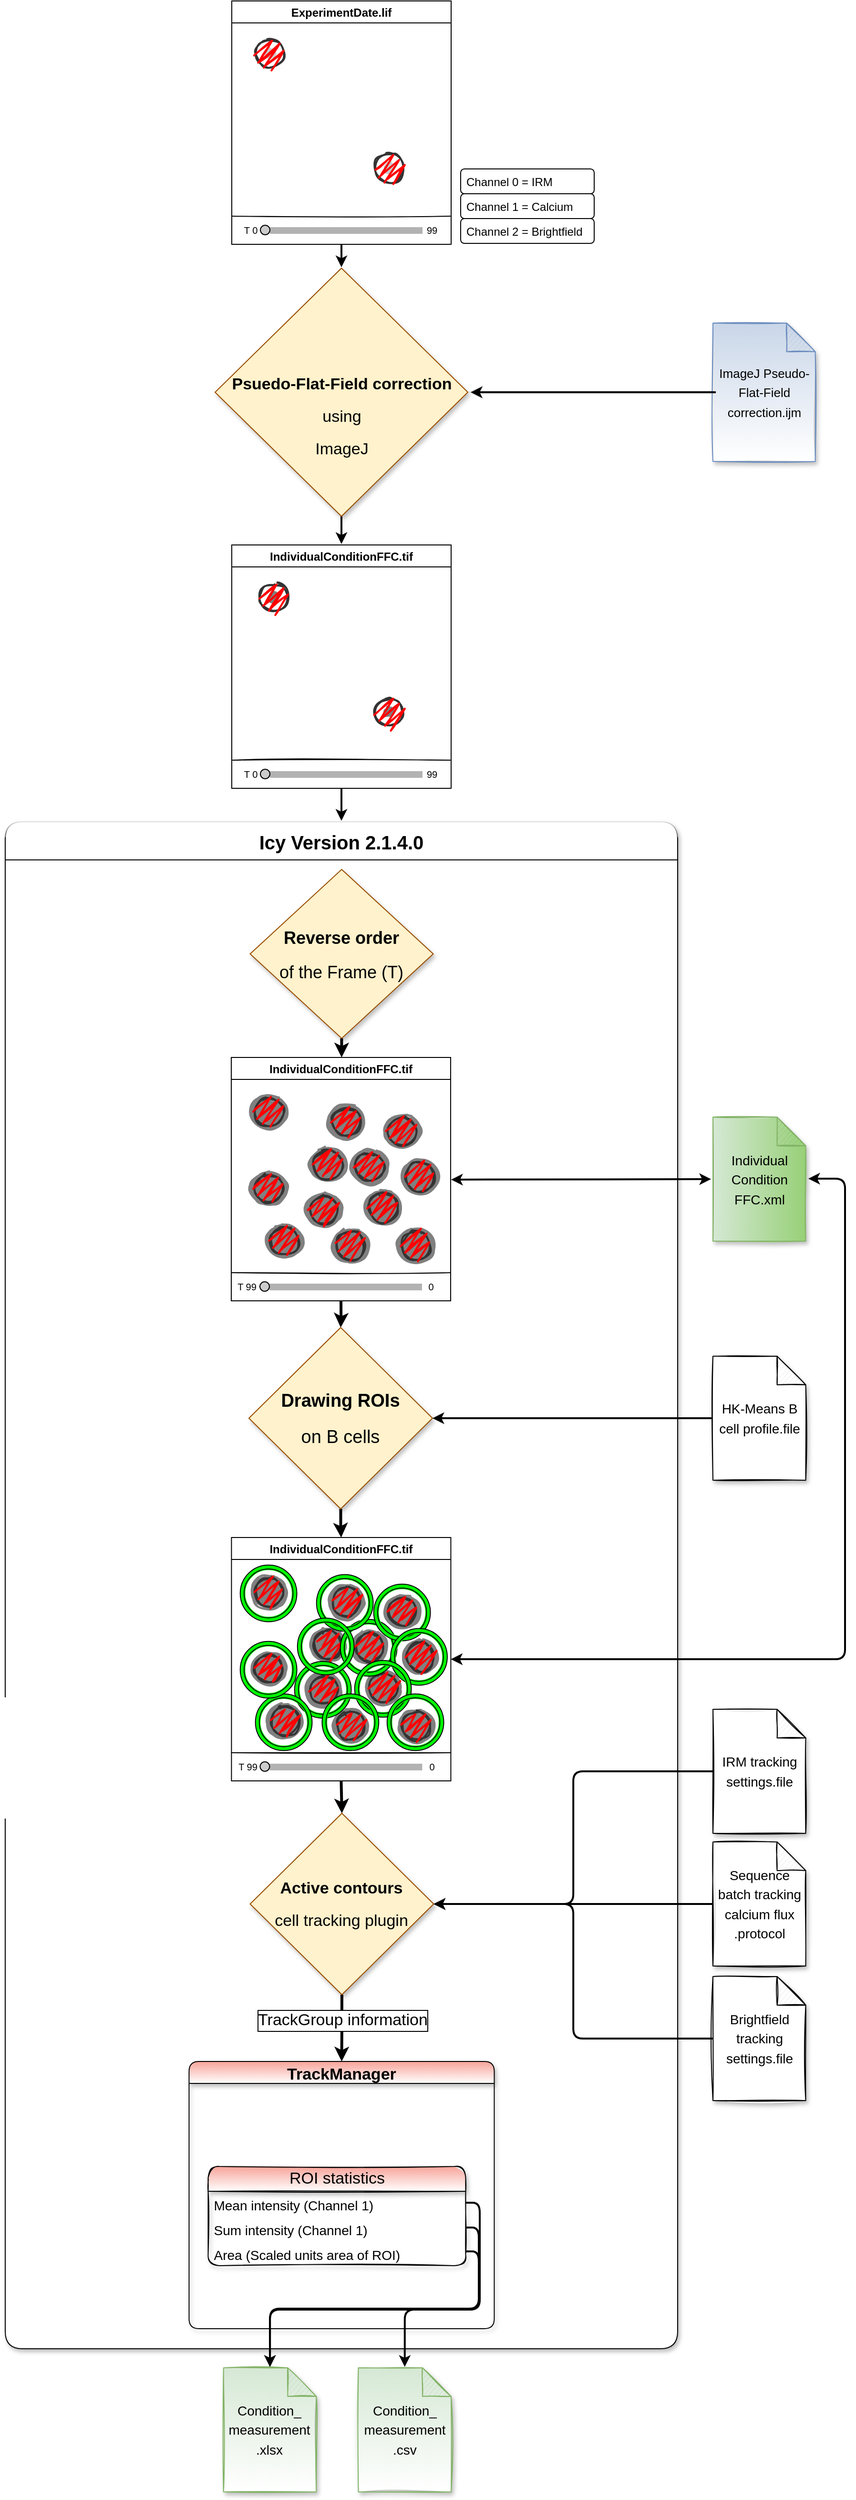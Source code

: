 <mxfile version="15.3.5" type="github">
  <diagram name="Page-1" id="9f46799a-70d6-7492-0946-bef42562c5a5">
    <mxGraphModel dx="1483" dy="1549" grid="0" gridSize="10" guides="1" tooltips="1" connect="1" arrows="1" fold="1" page="1" pageScale="1" pageWidth="1100" pageHeight="850" background="#FFFFFF" math="0" shadow="0">
      <root>
        <mxCell id="0" />
        <mxCell id="1" parent="0" />
        <mxCell id="Uxr_HARES1vF5yUQczm2-6" style="edgeStyle=orthogonalEdgeStyle;rounded=1;sketch=0;jumpStyle=arc;jumpSize=6;orthogonalLoop=1;jettySize=auto;html=1;shadow=0;fontSize=18;fontColor=#FFFFFF;startArrow=classic;startFill=1;strokeWidth=3;entryX=1;entryY=0.5;entryDx=0;entryDy=0;strokeColor=#FFFFFF;endArrow=none;endFill=0;" parent="1" edge="1">
          <mxGeometry relative="1" as="geometry">
            <mxPoint x="659.49" y="994.36" as="targetPoint" />
            <mxPoint x="934.52" y="994.36" as="sourcePoint" />
          </mxGeometry>
        </mxCell>
        <mxCell id="Uxr_HARES1vF5yUQczm2-18" value="" style="endArrow=classic;html=1;shadow=0;fontColor=#000000;strokeColor=#FFFFFF;strokeWidth=3;fillColor=default;gradientColor=none;entryX=0.5;entryY=0;entryDx=0;entryDy=0;entryPerimeter=0;" parent="1" edge="1">
          <mxGeometry width="50" height="50" relative="1" as="geometry">
            <mxPoint x="469.81" y="2190" as="sourcePoint" />
            <mxPoint x="470.185" y="2240" as="targetPoint" />
          </mxGeometry>
        </mxCell>
        <mxCell id="Uxr_HARES1vF5yUQczm2-17" value="" style="endArrow=classic;html=1;shadow=0;fontColor=#000000;strokeColor=#FFFFFF;strokeWidth=3;fillColor=default;gradientColor=none;entryX=0.5;entryY=0;entryDx=0;entryDy=0;entryPerimeter=0;" parent="1" target="5bEnz7MpU0Ya5RY6O6NQ-4" edge="1">
          <mxGeometry width="50" height="50" relative="1" as="geometry">
            <mxPoint x="611" y="2190" as="sourcePoint" />
            <mxPoint x="610" y="2190" as="targetPoint" />
          </mxGeometry>
        </mxCell>
        <mxCell id="Uxr_HARES1vF5yUQczm2-12" value="" style="endArrow=none;html=1;shadow=0;fontColor=#000000;strokeColor=#FFFFFF;strokeWidth=3;fillColor=default;gradientColor=none;" parent="1" edge="1">
          <mxGeometry width="50" height="50" relative="1" as="geometry">
            <mxPoint x="884.52" y="1614.83" as="sourcePoint" />
            <mxPoint x="934.52" y="1614.83" as="targetPoint" />
          </mxGeometry>
        </mxCell>
        <mxCell id="Uxr_HARES1vF5yUQczm2-14" value="" style="endArrow=none;html=1;shadow=0;fontColor=#000000;strokeColor=#FFFFFF;strokeWidth=3;fillColor=default;gradientColor=none;" parent="1" edge="1">
          <mxGeometry width="50" height="50" relative="1" as="geometry">
            <mxPoint x="884.52" y="1753.83" as="sourcePoint" />
            <mxPoint x="934.52" y="1753.83" as="targetPoint" />
          </mxGeometry>
        </mxCell>
        <mxCell id="Uxr_HARES1vF5yUQczm2-15" value="" style="endArrow=none;html=1;shadow=0;fontColor=#000000;strokeColor=#FFFFFF;strokeWidth=3;fillColor=default;gradientColor=none;" parent="1" edge="1">
          <mxGeometry width="50" height="50" relative="1" as="geometry">
            <mxPoint x="883" y="1895" as="sourcePoint" />
            <mxPoint x="933.0" y="1895" as="targetPoint" />
          </mxGeometry>
        </mxCell>
        <mxCell id="Uxr_HARES1vF5yUQczm2-13" value="" style="endArrow=none;html=1;shadow=0;fontColor=#000000;strokeColor=#FFFFFF;strokeWidth=3;fillColor=default;gradientColor=none;" parent="1" edge="1">
          <mxGeometry width="50" height="50" relative="1" as="geometry">
            <mxPoint x="894.49" y="1497" as="sourcePoint" />
            <mxPoint x="1067" y="1497" as="targetPoint" />
          </mxGeometry>
        </mxCell>
        <mxCell id="Uxr_HARES1vF5yUQczm2-8" style="edgeStyle=orthogonalEdgeStyle;rounded=1;sketch=0;orthogonalLoop=1;jettySize=auto;html=1;fontSize=30;strokeWidth=3;shadow=0;strokeColor=#FFFFFF;entryX=1.018;entryY=0.495;entryDx=0;entryDy=0;entryPerimeter=0;" parent="1" edge="1">
          <mxGeometry relative="1" as="geometry">
            <mxPoint x="1033.521" y="993.85" as="targetPoint" />
            <Array as="points">
              <mxPoint x="1073" y="1498" />
              <mxPoint x="1073" y="994" />
            </Array>
            <mxPoint x="665" y="1497.756" as="sourcePoint" />
          </mxGeometry>
        </mxCell>
        <mxCell id="Uxr_HARES1vF5yUQczm2-7" style="edgeStyle=orthogonalEdgeStyle;rounded=1;sketch=0;jumpStyle=arc;jumpSize=6;orthogonalLoop=1;jettySize=auto;html=1;shadow=0;fontSize=18;fontColor=#FFFFFF;startArrow=none;startFill=0;strokeWidth=3;entryX=1;entryY=0.5;entryDx=0;entryDy=0;strokeColor=#FFFFFF;" parent="1" edge="1">
          <mxGeometry relative="1" as="geometry">
            <mxPoint x="659.49" y="1244.71" as="targetPoint" />
            <mxPoint x="934.52" y="1244.71" as="sourcePoint" />
          </mxGeometry>
        </mxCell>
        <mxCell id="Uxr_HARES1vF5yUQczm2-5" style="edgeStyle=orthogonalEdgeStyle;rounded=0;orthogonalLoop=1;jettySize=auto;html=1;entryX=0.5;entryY=0;entryDx=0;entryDy=0;strokeWidth=3;shadow=0;exitX=0.5;exitY=1;exitDx=0;exitDy=0;strokeColor=#FFFFFF;" parent="1" edge="1">
          <mxGeometry relative="1" as="geometry">
            <mxPoint x="544.75" y="585" as="sourcePoint" />
            <mxPoint x="544.75" y="620" as="targetPoint" />
          </mxGeometry>
        </mxCell>
        <mxCell id="Uxr_HARES1vF5yUQczm2-4" style="edgeStyle=orthogonalEdgeStyle;rounded=0;orthogonalLoop=1;jettySize=auto;html=1;strokeWidth=3;shadow=0;entryX=0.5;entryY=0;entryDx=0;entryDy=0;strokeColor=#FFFFFF;" parent="1" edge="1">
          <mxGeometry relative="1" as="geometry">
            <mxPoint x="544.87" y="330" as="targetPoint" />
            <mxPoint x="544.88" y="299.995" as="sourcePoint" />
            <Array as="points">
              <mxPoint x="544.88" y="310" />
              <mxPoint x="544.88" y="310" />
            </Array>
          </mxGeometry>
        </mxCell>
        <mxCell id="Uxr_HARES1vF5yUQczm2-3" style="edgeStyle=orthogonalEdgeStyle;rounded=0;orthogonalLoop=1;jettySize=auto;html=1;entryX=0.5;entryY=0;entryDx=0;entryDy=0;strokeWidth=3;shadow=0;sketch=0;backgroundOutline=1;comic=0;orthogonal=0;strokeColor=#FFFFFF;" parent="1" edge="1">
          <mxGeometry relative="1" as="geometry">
            <mxPoint x="544.85" y="15" as="sourcePoint" />
            <mxPoint x="544.855" y="40" as="targetPoint" />
          </mxGeometry>
        </mxCell>
        <mxCell id="TdoV821Zneaegla7UpCI-223" style="edgeStyle=orthogonalEdgeStyle;sketch=0;jumpStyle=arc;jumpSize=6;orthogonalLoop=1;jettySize=auto;html=1;entryX=1;entryY=0.5;entryDx=0;entryDy=0;shadow=0;fontSize=10;fontColor=#000000;startArrow=none;startFill=0;strokeWidth=3;strokeColor=#E6E6E6;labelBorderColor=#CC00CC;fillColor=default;endArrow=classic;endFill=1;curved=1;" parent="1" edge="1">
          <mxGeometry relative="1" as="geometry">
            <mxPoint x="935.52" y="170" as="sourcePoint" />
            <mxPoint x="678.5" y="170" as="targetPoint" />
            <Array as="points">
              <mxPoint x="821" y="170" />
              <mxPoint x="821" y="170" />
            </Array>
          </mxGeometry>
        </mxCell>
        <mxCell id="TdoV821Zneaegla7UpCI-6" style="edgeStyle=orthogonalEdgeStyle;rounded=0;orthogonalLoop=1;jettySize=auto;html=1;entryX=0.5;entryY=0;entryDx=0;entryDy=0;strokeWidth=2;shadow=0;sketch=0;backgroundOutline=1;comic=0;orthogonal=0;" parent="1" edge="1">
          <mxGeometry relative="1" as="geometry">
            <mxPoint x="545" y="14" as="sourcePoint" />
            <mxPoint x="545.005" y="39" as="targetPoint" />
          </mxGeometry>
        </mxCell>
        <mxCell id="TdoV821Zneaegla7UpCI-2" value="ExperimentDate.lif" style="swimlane;startSize=23;shadow=0;sketch=0;swimlaneFillColor=default;" parent="1" vertex="1">
          <mxGeometry x="430" y="-240" width="230" height="255" as="geometry" />
        </mxCell>
        <mxCell id="TdoV821Zneaegla7UpCI-110" value="" style="line;strokeWidth=7;fillColor=none;align=left;verticalAlign=middle;spacingTop=-1;spacingLeft=3;spacingRight=3;rotatable=0;labelPosition=right;points=[];portConstraint=eastwest;rounded=1;shadow=0;glass=0;fontSize=16;fontColor=#FFFFFF;html=1;sketch=0;opacity=30;perimeterSpacing=2;" parent="TdoV821Zneaegla7UpCI-2" vertex="1">
          <mxGeometry x="40" y="235" width="160" height="11" as="geometry" />
        </mxCell>
        <mxCell id="TdoV821Zneaegla7UpCI-111" value="" style="ellipse;whiteSpace=wrap;html=1;aspect=fixed;rounded=1;shadow=0;glass=0;fontSize=16;fontColor=#FFFFFF;strokeColor=#000000;strokeWidth=1;fillColor=#CCCCCC;gradientColor=none;gradientDirection=south;" parent="TdoV821Zneaegla7UpCI-2" vertex="1">
          <mxGeometry x="30.0" y="235" width="10" height="10" as="geometry" />
        </mxCell>
        <mxCell id="TdoV821Zneaegla7UpCI-147" value="" style="ellipse;whiteSpace=wrap;html=1;strokeWidth=2;fillWeight=2;hachureGap=8;fillStyle=dots;sketch=1;fontColor=#333333;shadow=0;fillColor=none;strokeColor=#333333;" parent="TdoV821Zneaegla7UpCI-2" vertex="1">
          <mxGeometry x="150" y="160" width="30" height="30" as="geometry" />
        </mxCell>
        <mxCell id="TdoV821Zneaegla7UpCI-148" value="" style="ellipse;whiteSpace=wrap;html=1;strokeWidth=2;fillWeight=2;hachureGap=8;fillStyle=solid;sketch=1;fontColor=#333333;shadow=0;fillColor=#CCCCCC;strokeColor=#CCCCCC;" parent="TdoV821Zneaegla7UpCI-2" vertex="1">
          <mxGeometry x="160.75" y="170" width="8.5" height="10" as="geometry" />
        </mxCell>
        <mxCell id="TdoV821Zneaegla7UpCI-149" value="" style="ellipse;whiteSpace=wrap;html=1;strokeWidth=0;fillWeight=2;hachureGap=8;fillStyle=zigzag;sketch=1;fontColor=#333333;shadow=0;fillColor=#FF0000;strokeColor=none;" parent="TdoV821Zneaegla7UpCI-2" vertex="1">
          <mxGeometry x="150" y="160" width="30" height="30" as="geometry" />
        </mxCell>
        <mxCell id="TdoV821Zneaegla7UpCI-112" value="&lt;font color=&quot;#000000&quot; style=&quot;font-size: 10px;&quot;&gt;T 0&lt;/font&gt;" style="text;html=1;strokeColor=none;fillColor=none;align=center;verticalAlign=middle;whiteSpace=wrap;rounded=0;shadow=0;glass=0;fontSize=10;fontColor=#FFFFFF;" parent="TdoV821Zneaegla7UpCI-2" vertex="1">
          <mxGeometry y="230" width="40" height="20" as="geometry" />
        </mxCell>
        <mxCell id="TdoV821Zneaegla7UpCI-113" value="&lt;font color=&quot;#000000&quot; style=&quot;font-size: 10px&quot;&gt;99&lt;/font&gt;" style="text;html=1;strokeColor=none;fillColor=none;align=center;verticalAlign=middle;whiteSpace=wrap;rounded=0;shadow=0;glass=0;fontSize=10;fontColor=#FFFFFF;" parent="TdoV821Zneaegla7UpCI-2" vertex="1">
          <mxGeometry x="190" y="230" width="40" height="20" as="geometry" />
        </mxCell>
        <mxCell id="TdoV821Zneaegla7UpCI-9" style="edgeStyle=orthogonalEdgeStyle;rounded=0;orthogonalLoop=1;jettySize=auto;html=1;strokeWidth=2;shadow=0;entryX=0.5;entryY=0;entryDx=0;entryDy=0;" parent="1" edge="1">
          <mxGeometry relative="1" as="geometry">
            <mxPoint x="544.99" y="329" as="targetPoint" />
            <mxPoint x="545.0" y="298.995" as="sourcePoint" />
          </mxGeometry>
        </mxCell>
        <mxCell id="TdoV821Zneaegla7UpCI-5" value="&lt;p style=&quot;line-height: 200% ; font-size: 17px&quot;&gt;&lt;font style=&quot;font-size: 17px&quot;&gt;&lt;br&gt;&lt;/font&gt;&lt;/p&gt;&lt;p style=&quot;line-height: 200% ; font-size: 17px&quot;&gt;&lt;font style=&quot;font-size: 17px&quot;&gt;&lt;b&gt;Psuedo-Flat-Field correction&lt;/b&gt;&lt;br&gt;using&lt;br&gt;ImageJ&lt;/font&gt;&lt;br&gt;&lt;/p&gt;" style="rhombus;whiteSpace=wrap;html=1;shadow=1;fillColor=#fff2cc;strokeColor=#994C00;verticalAlign=middle;horizontal=1;" parent="1" vertex="1">
          <mxGeometry x="412.51" y="40" width="264.99" height="260" as="geometry" />
        </mxCell>
        <mxCell id="TdoV821Zneaegla7UpCI-24" style="edgeStyle=orthogonalEdgeStyle;rounded=0;orthogonalLoop=1;jettySize=auto;html=1;entryX=0.5;entryY=0;entryDx=0;entryDy=0;strokeWidth=2;shadow=0;exitX=0.5;exitY=1;exitDx=0;exitDy=0;" parent="1" edge="1">
          <mxGeometry relative="1" as="geometry">
            <mxPoint x="544.99" y="584.0" as="sourcePoint" />
            <mxPoint x="544.99" y="619.0" as="targetPoint" />
          </mxGeometry>
        </mxCell>
        <mxCell id="TdoV821Zneaegla7UpCI-16" value="Icy Version 2.1.4.0" style="swimlane;startSize=40;horizontal=1;containerType=tree;shadow=1;sketch=0;fontSize=20;swimlaneFillColor=#ffffff;glass=1;rounded=1;perimeterSpacing=0;swimlaneLine=1;" parent="1" vertex="1">
          <mxGeometry x="192.49" y="620" width="705" height="1600" as="geometry">
            <mxRectangle x="192.49" y="950" width="170" height="20" as="alternateBounds" />
          </mxGeometry>
        </mxCell>
        <mxCell id="TdoV821Zneaegla7UpCI-28" style="edgeStyle=orthogonalEdgeStyle;rounded=0;orthogonalLoop=1;jettySize=auto;html=1;entryX=0.5;entryY=0;entryDx=0;entryDy=0;fontSize=17;strokeWidth=3;shadow=0;" parent="TdoV821Zneaegla7UpCI-16" source="TdoV821Zneaegla7UpCI-22" target="TdoV821Zneaegla7UpCI-27" edge="1">
          <mxGeometry relative="1" as="geometry" />
        </mxCell>
        <mxCell id="TdoV821Zneaegla7UpCI-29" value="&lt;font color=&quot;#000000&quot;&gt;TrackGroup information&lt;/font&gt;" style="edgeLabel;align=center;verticalAlign=middle;resizable=0;points=[];fontSize=17;fontColor=#FFFFFF;html=1;labelBorderColor=#000000;" parent="TdoV821Zneaegla7UpCI-28" vertex="1" connectable="0">
          <mxGeometry x="-0.233" relative="1" as="geometry">
            <mxPoint as="offset" />
          </mxGeometry>
        </mxCell>
        <mxCell id="TdoV821Zneaegla7UpCI-22" value="&lt;p style=&quot;line-height: 200% ; font-size: 17px&quot;&gt;&lt;span&gt;&lt;b&gt;Active contours&lt;/b&gt;&lt;br&gt;&lt;/span&gt;&lt;span&gt;cell tracking plugin&lt;/span&gt;&lt;/p&gt;" style="rhombus;whiteSpace=wrap;html=1;shadow=1;fillColor=#fff2cc;strokeColor=#994C00;" parent="TdoV821Zneaegla7UpCI-16" vertex="1">
          <mxGeometry x="256.74" y="1039" width="192.48" height="190" as="geometry" />
        </mxCell>
        <mxCell id="TdoV821Zneaegla7UpCI-27" value="TrackManager" style="swimlane;rounded=1;shadow=1;glass=0;sketch=0;fontSize=17;strokeColor=#000000;fillColor=#F7A399;gradientColor=#ffffff;" parent="TdoV821Zneaegla7UpCI-16" vertex="1">
          <mxGeometry x="192.74" y="1299" width="320" height="280" as="geometry" />
        </mxCell>
        <mxCell id="TdoV821Zneaegla7UpCI-30" value="&lt;font color=&quot;#000000&quot;&gt;ROI statistics&lt;/font&gt;" style="swimlane;fontStyle=0;childLayout=stackLayout;horizontal=1;startSize=26;horizontalStack=0;resizeParent=1;resizeParentMax=0;resizeLast=0;collapsible=1;marginBottom=0;rounded=1;shadow=1;glass=0;sketch=1;fontSize=17;fontColor=#FFFFFF;strokeColor=#000000;fillColor=#F7A399;gradientColor=#ffffff;html=1;" parent="TdoV821Zneaegla7UpCI-27" vertex="1">
          <mxGeometry x="20" y="110" width="270" height="104" as="geometry" />
        </mxCell>
        <mxCell id="TdoV821Zneaegla7UpCI-31" value="Mean intensity (Channel 1)" style="text;strokeColor=none;fillColor=none;align=left;verticalAlign=top;spacingLeft=4;spacingRight=4;overflow=hidden;rotatable=0;points=[[0,0.5],[1,0.5]];portConstraint=eastwest;fontSize=14;" parent="TdoV821Zneaegla7UpCI-30" vertex="1">
          <mxGeometry y="26" width="270" height="26" as="geometry" />
        </mxCell>
        <mxCell id="TdoV821Zneaegla7UpCI-32" value="Sum intensity (Channel 1)" style="text;strokeColor=none;fillColor=none;align=left;verticalAlign=top;spacingLeft=4;spacingRight=4;overflow=hidden;rotatable=0;points=[[0,0.5],[1,0.5]];portConstraint=eastwest;fontSize=14;" parent="TdoV821Zneaegla7UpCI-30" vertex="1">
          <mxGeometry y="52" width="270" height="26" as="geometry" />
        </mxCell>
        <mxCell id="TdoV821Zneaegla7UpCI-33" value="Area (Scaled units area of ROI)" style="text;strokeColor=none;fillColor=none;align=left;verticalAlign=top;spacingLeft=4;spacingRight=4;overflow=hidden;rotatable=0;points=[[0,0.5],[1,0.5]];portConstraint=eastwest;fontSize=14;" parent="TdoV821Zneaegla7UpCI-30" vertex="1">
          <mxGeometry y="78" width="270" height="26" as="geometry" />
        </mxCell>
        <mxCell id="TdoV821Zneaegla7UpCI-277" value="&lt;p style=&quot;line-height: 200% ; font-size: 18px&quot;&gt;&lt;b&gt;Reverse order&lt;/b&gt;&lt;br&gt;of the Frame (T)&lt;/p&gt;" style="rhombus;whiteSpace=wrap;html=1;shadow=1;fillColor=#fff2cc;strokeColor=#994C00;" parent="TdoV821Zneaegla7UpCI-16" vertex="1">
          <mxGeometry x="256.74" y="50" width="192" height="177" as="geometry" />
        </mxCell>
        <mxCell id="TdoV821Zneaegla7UpCI-279" value="" style="ellipse;whiteSpace=wrap;html=1;strokeWidth=2;fillWeight=2;hachureGap=8;fillStyle=solid;sketch=1;fontColor=#333333;shadow=0;strokeColor=#808080;fillColor=#808080;" parent="TdoV821Zneaegla7UpCI-16" vertex="1">
          <mxGeometry x="257" y="287" width="38.5" height="35" as="geometry" />
        </mxCell>
        <mxCell id="TdoV821Zneaegla7UpCI-280" value="" style="ellipse;whiteSpace=wrap;html=1;strokeWidth=2;fillWeight=2;hachureGap=8;fillStyle=dots;sketch=1;fontColor=#333333;shadow=0;fillColor=none;strokeColor=#333333;" parent="TdoV821Zneaegla7UpCI-16" vertex="1">
          <mxGeometry x="261.25" y="289.5" width="30" height="30" as="geometry" />
        </mxCell>
        <mxCell id="TdoV821Zneaegla7UpCI-281" value="" style="ellipse;whiteSpace=wrap;html=1;strokeWidth=0;fillWeight=2;hachureGap=8;fillStyle=zigzag;sketch=1;fontColor=#333333;shadow=0;fillColor=#FF0000;strokeColor=none;" parent="TdoV821Zneaegla7UpCI-16" vertex="1">
          <mxGeometry x="261.25" y="287" width="30" height="30" as="geometry" />
        </mxCell>
        <mxCell id="TdoV821Zneaegla7UpCI-282" value="" style="ellipse;whiteSpace=wrap;html=1;strokeWidth=2;fillWeight=2;hachureGap=8;fillStyle=solid;sketch=1;fontColor=#333333;shadow=0;strokeColor=#808080;fillColor=#808080;" parent="TdoV821Zneaegla7UpCI-16" vertex="1">
          <mxGeometry x="377" y="387" width="38.5" height="35" as="geometry" />
        </mxCell>
        <mxCell id="TdoV821Zneaegla7UpCI-283" value="" style="ellipse;whiteSpace=wrap;html=1;strokeWidth=2;fillWeight=2;hachureGap=8;fillStyle=dots;sketch=1;fontColor=#333333;shadow=0;fillColor=none;strokeColor=#333333;" parent="TdoV821Zneaegla7UpCI-16" vertex="1">
          <mxGeometry x="381.25" y="389.5" width="30" height="30" as="geometry" />
        </mxCell>
        <mxCell id="TdoV821Zneaegla7UpCI-284" value="" style="ellipse;whiteSpace=wrap;html=1;strokeWidth=0;fillWeight=2;hachureGap=8;fillStyle=zigzag;sketch=1;fontColor=#333333;shadow=0;fillColor=#FF0000;strokeColor=none;" parent="TdoV821Zneaegla7UpCI-16" vertex="1">
          <mxGeometry x="381.25" y="387" width="30" height="30" as="geometry" />
        </mxCell>
        <mxCell id="TdoV821Zneaegla7UpCI-285" value="" style="ellipse;whiteSpace=wrap;html=1;strokeWidth=2;fillWeight=2;hachureGap=8;fillStyle=solid;sketch=1;fontColor=#333333;shadow=0;strokeColor=#808080;fillColor=#808080;" parent="TdoV821Zneaegla7UpCI-16" vertex="1">
          <mxGeometry x="338" y="297" width="38.5" height="35" as="geometry" />
        </mxCell>
        <mxCell id="TdoV821Zneaegla7UpCI-286" value="" style="ellipse;whiteSpace=wrap;html=1;strokeWidth=2;fillWeight=2;hachureGap=8;fillStyle=dots;sketch=1;fontColor=#333333;shadow=0;fillColor=none;strokeColor=#333333;" parent="TdoV821Zneaegla7UpCI-16" vertex="1">
          <mxGeometry x="342.25" y="299.5" width="30" height="30" as="geometry" />
        </mxCell>
        <mxCell id="TdoV821Zneaegla7UpCI-287" value="" style="ellipse;whiteSpace=wrap;html=1;strokeWidth=0;fillWeight=2;hachureGap=8;fillStyle=zigzag;sketch=1;fontColor=#333333;shadow=0;fillColor=#FF0000;strokeColor=none;" parent="TdoV821Zneaegla7UpCI-16" vertex="1">
          <mxGeometry x="342.25" y="297" width="30" height="30" as="geometry" />
        </mxCell>
        <mxCell id="TdoV821Zneaegla7UpCI-288" value="" style="ellipse;whiteSpace=wrap;html=1;strokeWidth=2;fillWeight=2;hachureGap=8;fillStyle=solid;sketch=1;fontColor=#333333;shadow=0;strokeColor=#808080;fillColor=#808080;" parent="TdoV821Zneaegla7UpCI-16" vertex="1">
          <mxGeometry x="257" y="367" width="38.5" height="35" as="geometry" />
        </mxCell>
        <mxCell id="TdoV821Zneaegla7UpCI-289" value="" style="ellipse;whiteSpace=wrap;html=1;strokeWidth=2;fillWeight=2;hachureGap=8;fillStyle=dots;sketch=1;fontColor=#333333;shadow=0;fillColor=none;strokeColor=#333333;" parent="TdoV821Zneaegla7UpCI-16" vertex="1">
          <mxGeometry x="261.25" y="369.5" width="30" height="30" as="geometry" />
        </mxCell>
        <mxCell id="TdoV821Zneaegla7UpCI-290" value="" style="ellipse;whiteSpace=wrap;html=1;strokeWidth=0;fillWeight=2;hachureGap=8;fillStyle=zigzag;sketch=1;fontColor=#333333;shadow=0;fillColor=#FF0000;strokeColor=none;" parent="TdoV821Zneaegla7UpCI-16" vertex="1">
          <mxGeometry x="261.25" y="367" width="30" height="30" as="geometry" />
        </mxCell>
        <mxCell id="TdoV821Zneaegla7UpCI-291" value="" style="ellipse;whiteSpace=wrap;html=1;strokeWidth=2;fillWeight=2;hachureGap=8;fillStyle=solid;sketch=1;fontColor=#333333;shadow=0;strokeColor=#808080;fillColor=#808080;" parent="TdoV821Zneaegla7UpCI-16" vertex="1">
          <mxGeometry x="397" y="307" width="38.5" height="35" as="geometry" />
        </mxCell>
        <mxCell id="TdoV821Zneaegla7UpCI-292" value="" style="ellipse;whiteSpace=wrap;html=1;strokeWidth=2;fillWeight=2;hachureGap=8;fillStyle=dots;sketch=1;fontColor=#333333;shadow=0;fillColor=none;strokeColor=#333333;" parent="TdoV821Zneaegla7UpCI-16" vertex="1">
          <mxGeometry x="401.25" y="309.5" width="30" height="30" as="geometry" />
        </mxCell>
        <mxCell id="TdoV821Zneaegla7UpCI-293" value="" style="ellipse;whiteSpace=wrap;html=1;strokeWidth=0;fillWeight=2;hachureGap=8;fillStyle=zigzag;sketch=1;fontColor=#333333;shadow=0;fillColor=#FF0000;strokeColor=none;" parent="TdoV821Zneaegla7UpCI-16" vertex="1">
          <mxGeometry x="401.25" y="307" width="30" height="30" as="geometry" />
        </mxCell>
        <mxCell id="TdoV821Zneaegla7UpCI-294" value="" style="ellipse;whiteSpace=wrap;html=1;strokeWidth=2;fillWeight=2;hachureGap=8;fillStyle=solid;sketch=1;fontColor=#333333;shadow=0;strokeColor=#808080;fillColor=#808080;" parent="TdoV821Zneaegla7UpCI-16" vertex="1">
          <mxGeometry x="319" y="342" width="38.5" height="35" as="geometry" />
        </mxCell>
        <mxCell id="TdoV821Zneaegla7UpCI-295" value="" style="ellipse;whiteSpace=wrap;html=1;strokeWidth=2;fillWeight=2;hachureGap=8;fillStyle=dots;sketch=1;fontColor=#333333;shadow=0;fillColor=none;strokeColor=#333333;" parent="TdoV821Zneaegla7UpCI-16" vertex="1">
          <mxGeometry x="323.25" y="344.5" width="30" height="30" as="geometry" />
        </mxCell>
        <mxCell id="TdoV821Zneaegla7UpCI-296" value="" style="ellipse;whiteSpace=wrap;html=1;strokeWidth=0;fillWeight=2;hachureGap=8;fillStyle=zigzag;sketch=1;fontColor=#333333;shadow=0;fillColor=#FF0000;strokeColor=none;" parent="TdoV821Zneaegla7UpCI-16" vertex="1">
          <mxGeometry x="323.25" y="342" width="30" height="30" as="geometry" />
        </mxCell>
        <mxCell id="TdoV821Zneaegla7UpCI-297" value="" style="ellipse;whiteSpace=wrap;html=1;strokeWidth=2;fillWeight=2;hachureGap=8;fillStyle=solid;sketch=1;fontColor=#333333;shadow=0;strokeColor=#808080;fillColor=#808080;" parent="TdoV821Zneaegla7UpCI-16" vertex="1">
          <mxGeometry x="415.5" y="354.5" width="38.5" height="35" as="geometry" />
        </mxCell>
        <mxCell id="TdoV821Zneaegla7UpCI-298" value="" style="ellipse;whiteSpace=wrap;html=1;strokeWidth=2;fillWeight=2;hachureGap=8;fillStyle=dots;sketch=1;fontColor=#333333;shadow=0;fillColor=none;strokeColor=#333333;" parent="TdoV821Zneaegla7UpCI-16" vertex="1">
          <mxGeometry x="419.75" y="357" width="30" height="30" as="geometry" />
        </mxCell>
        <mxCell id="TdoV821Zneaegla7UpCI-299" value="" style="ellipse;whiteSpace=wrap;html=1;strokeWidth=0;fillWeight=2;hachureGap=8;fillStyle=zigzag;sketch=1;fontColor=#333333;shadow=0;fillColor=#FF0000;strokeColor=none;" parent="TdoV821Zneaegla7UpCI-16" vertex="1">
          <mxGeometry x="419.75" y="354.5" width="30" height="30" as="geometry" />
        </mxCell>
        <mxCell id="TdoV821Zneaegla7UpCI-300" value="" style="ellipse;whiteSpace=wrap;html=1;strokeWidth=2;fillWeight=2;hachureGap=8;fillStyle=solid;sketch=1;fontColor=#333333;shadow=0;strokeColor=#808080;fillColor=#808080;" parent="TdoV821Zneaegla7UpCI-16" vertex="1">
          <mxGeometry x="273.49" y="422" width="38.5" height="35" as="geometry" />
        </mxCell>
        <mxCell id="TdoV821Zneaegla7UpCI-301" value="" style="ellipse;whiteSpace=wrap;html=1;strokeWidth=2;fillWeight=2;hachureGap=8;fillStyle=dots;sketch=1;fontColor=#333333;shadow=0;fillColor=none;strokeColor=#333333;" parent="TdoV821Zneaegla7UpCI-16" vertex="1">
          <mxGeometry x="277.74" y="424.5" width="30" height="30" as="geometry" />
        </mxCell>
        <mxCell id="TdoV821Zneaegla7UpCI-302" value="" style="ellipse;whiteSpace=wrap;html=1;strokeWidth=0;fillWeight=2;hachureGap=8;fillStyle=zigzag;sketch=1;fontColor=#333333;shadow=0;fillColor=#FF0000;strokeColor=none;" parent="TdoV821Zneaegla7UpCI-16" vertex="1">
          <mxGeometry x="277.74" y="422" width="30" height="30" as="geometry" />
        </mxCell>
        <mxCell id="TdoV821Zneaegla7UpCI-303" value="" style="ellipse;whiteSpace=wrap;html=1;strokeWidth=2;fillWeight=2;hachureGap=8;fillStyle=solid;sketch=1;fontColor=#333333;shadow=0;strokeColor=#808080;fillColor=#808080;" parent="TdoV821Zneaegla7UpCI-16" vertex="1">
          <mxGeometry x="314.75" y="389.5" width="38.5" height="35" as="geometry" />
        </mxCell>
        <mxCell id="TdoV821Zneaegla7UpCI-304" value="" style="ellipse;whiteSpace=wrap;html=1;strokeWidth=2;fillWeight=2;hachureGap=8;fillStyle=dots;sketch=1;fontColor=#333333;shadow=0;fillColor=none;strokeColor=#333333;" parent="TdoV821Zneaegla7UpCI-16" vertex="1">
          <mxGeometry x="319" y="392" width="30" height="30" as="geometry" />
        </mxCell>
        <mxCell id="TdoV821Zneaegla7UpCI-305" value="" style="ellipse;whiteSpace=wrap;html=1;strokeWidth=0;fillWeight=2;hachureGap=8;fillStyle=zigzag;sketch=1;fontColor=#333333;shadow=0;fillColor=#FF0000;strokeColor=none;" parent="TdoV821Zneaegla7UpCI-16" vertex="1">
          <mxGeometry x="319" y="389.5" width="30" height="30" as="geometry" />
        </mxCell>
        <mxCell id="TdoV821Zneaegla7UpCI-306" value="" style="ellipse;whiteSpace=wrap;html=1;strokeWidth=2;fillWeight=2;hachureGap=8;fillStyle=solid;sketch=1;fontColor=#333333;shadow=0;strokeColor=#808080;fillColor=#808080;" parent="TdoV821Zneaegla7UpCI-16" vertex="1">
          <mxGeometry x="342.75" y="427" width="38.5" height="35" as="geometry" />
        </mxCell>
        <mxCell id="TdoV821Zneaegla7UpCI-307" value="" style="ellipse;whiteSpace=wrap;html=1;strokeWidth=2;fillWeight=2;hachureGap=8;fillStyle=dots;sketch=1;fontColor=#333333;shadow=0;fillColor=none;strokeColor=#333333;" parent="TdoV821Zneaegla7UpCI-16" vertex="1">
          <mxGeometry x="347" y="429.5" width="30" height="30" as="geometry" />
        </mxCell>
        <mxCell id="TdoV821Zneaegla7UpCI-308" value="" style="ellipse;whiteSpace=wrap;html=1;strokeWidth=0;fillWeight=2;hachureGap=8;fillStyle=zigzag;sketch=1;fontColor=#333333;shadow=0;fillColor=#FF0000;strokeColor=none;" parent="TdoV821Zneaegla7UpCI-16" vertex="1">
          <mxGeometry x="347" y="427" width="30" height="30" as="geometry" />
        </mxCell>
        <mxCell id="TdoV821Zneaegla7UpCI-309" value="" style="ellipse;whiteSpace=wrap;html=1;strokeWidth=2;fillWeight=2;hachureGap=8;fillStyle=solid;sketch=1;fontColor=#333333;shadow=0;strokeColor=#808080;fillColor=#808080;" parent="TdoV821Zneaegla7UpCI-16" vertex="1">
          <mxGeometry x="411.25" y="427" width="38.5" height="35" as="geometry" />
        </mxCell>
        <mxCell id="TdoV821Zneaegla7UpCI-310" value="" style="ellipse;whiteSpace=wrap;html=1;strokeWidth=2;fillWeight=2;hachureGap=8;fillStyle=dots;sketch=1;fontColor=#333333;shadow=0;fillColor=none;strokeColor=#333333;" parent="TdoV821Zneaegla7UpCI-16" vertex="1">
          <mxGeometry x="415.5" y="429.5" width="30" height="30" as="geometry" />
        </mxCell>
        <mxCell id="TdoV821Zneaegla7UpCI-311" value="" style="ellipse;whiteSpace=wrap;html=1;strokeWidth=0;fillWeight=2;hachureGap=8;fillStyle=zigzag;sketch=1;fontColor=#333333;shadow=0;fillColor=#FF0000;strokeColor=none;" parent="TdoV821Zneaegla7UpCI-16" vertex="1">
          <mxGeometry x="415.5" y="427" width="30" height="30" as="geometry" />
        </mxCell>
        <mxCell id="TdoV821Zneaegla7UpCI-312" value="" style="ellipse;whiteSpace=wrap;html=1;strokeWidth=2;fillWeight=2;hachureGap=8;fillStyle=solid;sketch=1;fontColor=#333333;shadow=0;strokeColor=#808080;fillColor=#808080;" parent="TdoV821Zneaegla7UpCI-16" vertex="1">
          <mxGeometry x="362.75" y="344.5" width="38.5" height="35" as="geometry" />
        </mxCell>
        <mxCell id="TdoV821Zneaegla7UpCI-313" value="" style="ellipse;whiteSpace=wrap;html=1;strokeWidth=2;fillWeight=2;hachureGap=8;fillStyle=dots;sketch=1;fontColor=#333333;shadow=0;fillColor=none;strokeColor=#333333;" parent="TdoV821Zneaegla7UpCI-16" vertex="1">
          <mxGeometry x="367" y="347" width="30" height="30" as="geometry" />
        </mxCell>
        <mxCell id="TdoV821Zneaegla7UpCI-314" value="" style="ellipse;whiteSpace=wrap;html=1;strokeWidth=0;fillWeight=2;hachureGap=8;fillStyle=zigzag;sketch=1;fontColor=#333333;shadow=0;fillColor=#FF0000;strokeColor=none;" parent="TdoV821Zneaegla7UpCI-16" vertex="1">
          <mxGeometry x="367" y="344.5" width="30" height="30" as="geometry" />
        </mxCell>
        <mxCell id="TdoV821Zneaegla7UpCI-319" value="" style="line;strokeWidth=1;fillColor=none;align=left;verticalAlign=middle;spacingTop=-1;spacingLeft=3;spacingRight=3;rotatable=0;labelPosition=right;points=[];portConstraint=eastwest;rounded=1;shadow=0;glass=0;fontSize=16;fontColor=#FFFFFF;html=1;sketch=1;" parent="TdoV821Zneaegla7UpCI-16" vertex="1">
          <mxGeometry x="237.01" y="467" width="230" height="11" as="geometry" />
        </mxCell>
        <mxCell id="TdoV821Zneaegla7UpCI-315" value="IndividualConditionFFC.tif" style="swimlane;startSize=23;shadow=0;sketch=0;" parent="TdoV821Zneaegla7UpCI-16" vertex="1">
          <mxGeometry x="237" y="247" width="230" height="255" as="geometry" />
        </mxCell>
        <mxCell id="TdoV821Zneaegla7UpCI-316" value="" style="line;strokeWidth=7;fillColor=none;align=left;verticalAlign=middle;spacingTop=-1;spacingLeft=3;spacingRight=3;rotatable=0;labelPosition=right;points=[];portConstraint=eastwest;rounded=1;shadow=0;glass=0;fontSize=16;fontColor=#FFFFFF;html=1;sketch=0;opacity=30;perimeterSpacing=2;" parent="TdoV821Zneaegla7UpCI-315" vertex="1">
          <mxGeometry x="40" y="235" width="160" height="11" as="geometry" />
        </mxCell>
        <mxCell id="TdoV821Zneaegla7UpCI-317" value="" style="ellipse;whiteSpace=wrap;html=1;aspect=fixed;rounded=1;shadow=0;glass=0;fontSize=16;fontColor=#FFFFFF;strokeColor=#000000;strokeWidth=1;fillColor=#CCCCCC;gradientColor=none;gradientDirection=south;" parent="TdoV821Zneaegla7UpCI-315" vertex="1">
          <mxGeometry x="30.0" y="235" width="10" height="10" as="geometry" />
        </mxCell>
        <mxCell id="TdoV821Zneaegla7UpCI-318" value="&lt;font color=&quot;#000000&quot; style=&quot;font-size: 10px&quot;&gt;0&lt;/font&gt;" style="text;html=1;strokeColor=none;fillColor=none;align=center;verticalAlign=middle;whiteSpace=wrap;rounded=0;shadow=0;glass=0;fontSize=10;fontColor=#FFFFFF;" parent="TdoV821Zneaegla7UpCI-315" vertex="1">
          <mxGeometry x="190" y="230" width="40" height="20" as="geometry" />
        </mxCell>
        <mxCell id="TdoV821Zneaegla7UpCI-278" value="&lt;font color=&quot;#000000&quot; style=&quot;font-size: 10px&quot;&gt;T 99&lt;/font&gt;" style="text;html=1;strokeColor=none;fillColor=none;align=center;verticalAlign=middle;whiteSpace=wrap;rounded=0;shadow=0;glass=0;fontSize=10;fontColor=#FFFFFF;" parent="TdoV821Zneaegla7UpCI-315" vertex="1">
          <mxGeometry x="-3" y="230" width="40" height="20" as="geometry" />
        </mxCell>
        <mxCell id="TdoV821Zneaegla7UpCI-324" style="edgeStyle=orthogonalEdgeStyle;rounded=1;sketch=0;jumpStyle=arc;jumpSize=6;orthogonalLoop=1;jettySize=auto;html=1;shadow=0;fontSize=10;fontColor=#FFFFFF;startArrow=none;startFill=0;strokeWidth=3;entryX=0.5;entryY=0;entryDx=0;entryDy=0;" parent="TdoV821Zneaegla7UpCI-16" source="TdoV821Zneaegla7UpCI-315" target="GacyLn4TmJQCc22O2fjG-173" edge="1">
          <mxGeometry relative="1" as="geometry">
            <mxPoint x="939.52" y="107" as="targetPoint" />
          </mxGeometry>
        </mxCell>
        <mxCell id="TdoV821Zneaegla7UpCI-325" style="edgeStyle=orthogonalEdgeStyle;rounded=1;sketch=0;jumpStyle=arc;jumpSize=6;orthogonalLoop=1;jettySize=auto;html=1;entryX=0.5;entryY=0;entryDx=0;entryDy=0;shadow=0;fontSize=10;fontColor=#FFFFFF;startArrow=none;startFill=0;strokeWidth=3;" parent="TdoV821Zneaegla7UpCI-16" source="TdoV821Zneaegla7UpCI-277" target="TdoV821Zneaegla7UpCI-315" edge="1">
          <mxGeometry relative="1" as="geometry" />
        </mxCell>
        <mxCell id="GacyLn4TmJQCc22O2fjG-46" value="" style="ellipse;whiteSpace=wrap;html=1;strokeWidth=2;fillWeight=2;hachureGap=8;fillStyle=solid;sketch=1;fontColor=#333333;shadow=0;strokeColor=#808080;fillColor=#808080;" parent="TdoV821Zneaegla7UpCI-16" vertex="1">
          <mxGeometry x="257.21" y="790" width="38.5" height="35" as="geometry" />
        </mxCell>
        <mxCell id="GacyLn4TmJQCc22O2fjG-47" value="" style="ellipse;whiteSpace=wrap;html=1;strokeWidth=2;fillWeight=2;hachureGap=8;fillStyle=dots;sketch=1;fontColor=#333333;shadow=0;fillColor=none;strokeColor=#333333;" parent="TdoV821Zneaegla7UpCI-16" vertex="1">
          <mxGeometry x="261.46" y="792.5" width="30" height="30" as="geometry" />
        </mxCell>
        <mxCell id="GacyLn4TmJQCc22O2fjG-48" value="" style="ellipse;whiteSpace=wrap;html=1;strokeWidth=0;fillWeight=2;hachureGap=8;fillStyle=zigzag;sketch=1;fontColor=#333333;shadow=0;fillColor=#FF0000;strokeColor=none;" parent="TdoV821Zneaegla7UpCI-16" vertex="1">
          <mxGeometry x="261.46" y="790" width="30" height="30" as="geometry" />
        </mxCell>
        <mxCell id="GacyLn4TmJQCc22O2fjG-49" value="" style="ellipse;whiteSpace=wrap;html=1;strokeWidth=2;fillWeight=2;hachureGap=8;fillStyle=solid;sketch=1;fontColor=#333333;shadow=0;strokeColor=#808080;fillColor=#808080;" parent="TdoV821Zneaegla7UpCI-16" vertex="1">
          <mxGeometry x="377.21" y="890" width="38.5" height="35" as="geometry" />
        </mxCell>
        <mxCell id="GacyLn4TmJQCc22O2fjG-50" value="" style="ellipse;whiteSpace=wrap;html=1;strokeWidth=2;fillWeight=2;hachureGap=8;fillStyle=dots;sketch=1;fontColor=#333333;shadow=0;fillColor=none;strokeColor=#333333;" parent="TdoV821Zneaegla7UpCI-16" vertex="1">
          <mxGeometry x="381.46" y="892.5" width="30" height="30" as="geometry" />
        </mxCell>
        <mxCell id="GacyLn4TmJQCc22O2fjG-51" value="" style="ellipse;whiteSpace=wrap;html=1;strokeWidth=0;fillWeight=2;hachureGap=8;fillStyle=zigzag;sketch=1;fontColor=#333333;shadow=0;fillColor=#FF0000;strokeColor=none;" parent="TdoV821Zneaegla7UpCI-16" vertex="1">
          <mxGeometry x="381.46" y="890" width="30" height="30" as="geometry" />
        </mxCell>
        <mxCell id="GacyLn4TmJQCc22O2fjG-52" value="" style="ellipse;whiteSpace=wrap;html=1;strokeWidth=2;fillWeight=2;hachureGap=8;fillStyle=solid;sketch=1;fontColor=#333333;shadow=0;strokeColor=#808080;fillColor=#808080;" parent="TdoV821Zneaegla7UpCI-16" vertex="1">
          <mxGeometry x="338.21" y="800" width="38.5" height="35" as="geometry" />
        </mxCell>
        <mxCell id="GacyLn4TmJQCc22O2fjG-53" value="" style="ellipse;whiteSpace=wrap;html=1;strokeWidth=2;fillWeight=2;hachureGap=8;fillStyle=dots;sketch=1;fontColor=#333333;shadow=0;fillColor=none;strokeColor=#333333;" parent="TdoV821Zneaegla7UpCI-16" vertex="1">
          <mxGeometry x="342.46" y="802.5" width="30" height="30" as="geometry" />
        </mxCell>
        <mxCell id="GacyLn4TmJQCc22O2fjG-54" value="" style="ellipse;whiteSpace=wrap;html=1;strokeWidth=0;fillWeight=2;hachureGap=8;fillStyle=zigzag;sketch=1;fontColor=#333333;shadow=0;fillColor=#FF0000;strokeColor=none;" parent="TdoV821Zneaegla7UpCI-16" vertex="1">
          <mxGeometry x="342.46" y="800" width="30" height="30" as="geometry" />
        </mxCell>
        <mxCell id="GacyLn4TmJQCc22O2fjG-55" value="" style="ellipse;whiteSpace=wrap;html=1;strokeWidth=2;fillWeight=2;hachureGap=8;fillStyle=solid;sketch=1;fontColor=#333333;shadow=0;strokeColor=#808080;fillColor=#808080;" parent="TdoV821Zneaegla7UpCI-16" vertex="1">
          <mxGeometry x="257.21" y="870" width="38.5" height="35" as="geometry" />
        </mxCell>
        <mxCell id="GacyLn4TmJQCc22O2fjG-56" value="" style="ellipse;whiteSpace=wrap;html=1;strokeWidth=2;fillWeight=2;hachureGap=8;fillStyle=dots;sketch=1;fontColor=#333333;shadow=0;fillColor=none;strokeColor=#333333;" parent="TdoV821Zneaegla7UpCI-16" vertex="1">
          <mxGeometry x="261.46" y="872.5" width="30" height="30" as="geometry" />
        </mxCell>
        <mxCell id="GacyLn4TmJQCc22O2fjG-57" value="" style="ellipse;whiteSpace=wrap;html=1;strokeWidth=0;fillWeight=2;hachureGap=8;fillStyle=zigzag;sketch=1;fontColor=#333333;shadow=0;fillColor=#FF0000;strokeColor=none;" parent="TdoV821Zneaegla7UpCI-16" vertex="1">
          <mxGeometry x="261.46" y="870" width="30" height="30" as="geometry" />
        </mxCell>
        <mxCell id="GacyLn4TmJQCc22O2fjG-58" value="" style="ellipse;whiteSpace=wrap;html=1;strokeWidth=2;fillWeight=2;hachureGap=8;fillStyle=solid;sketch=1;fontColor=#333333;shadow=0;strokeColor=#808080;fillColor=#808080;" parent="TdoV821Zneaegla7UpCI-16" vertex="1">
          <mxGeometry x="397.21" y="810" width="38.5" height="35" as="geometry" />
        </mxCell>
        <mxCell id="GacyLn4TmJQCc22O2fjG-59" value="" style="ellipse;whiteSpace=wrap;html=1;strokeWidth=2;fillWeight=2;hachureGap=8;fillStyle=dots;sketch=1;fontColor=#333333;shadow=0;fillColor=none;strokeColor=#333333;" parent="TdoV821Zneaegla7UpCI-16" vertex="1">
          <mxGeometry x="401.46" y="812.5" width="30" height="30" as="geometry" />
        </mxCell>
        <mxCell id="GacyLn4TmJQCc22O2fjG-60" value="" style="ellipse;whiteSpace=wrap;html=1;strokeWidth=0;fillWeight=2;hachureGap=8;fillStyle=zigzag;sketch=1;fontColor=#333333;shadow=0;fillColor=#FF0000;strokeColor=none;" parent="TdoV821Zneaegla7UpCI-16" vertex="1">
          <mxGeometry x="401.46" y="810" width="30" height="30" as="geometry" />
        </mxCell>
        <mxCell id="GacyLn4TmJQCc22O2fjG-61" value="" style="ellipse;whiteSpace=wrap;html=1;strokeWidth=2;fillWeight=2;hachureGap=8;fillStyle=solid;sketch=1;fontColor=#333333;shadow=0;strokeColor=#808080;fillColor=#808080;" parent="TdoV821Zneaegla7UpCI-16" vertex="1">
          <mxGeometry x="319.21" y="845" width="38.5" height="35" as="geometry" />
        </mxCell>
        <mxCell id="GacyLn4TmJQCc22O2fjG-62" value="" style="ellipse;whiteSpace=wrap;html=1;strokeWidth=2;fillWeight=2;hachureGap=8;fillStyle=dots;sketch=1;fontColor=#333333;shadow=0;fillColor=none;strokeColor=#333333;" parent="TdoV821Zneaegla7UpCI-16" vertex="1">
          <mxGeometry x="323.46" y="847.5" width="30" height="30" as="geometry" />
        </mxCell>
        <mxCell id="GacyLn4TmJQCc22O2fjG-63" value="" style="ellipse;whiteSpace=wrap;html=1;strokeWidth=0;fillWeight=2;hachureGap=8;fillStyle=zigzag;sketch=1;fontColor=#333333;shadow=0;fillColor=#FF0000;strokeColor=none;" parent="TdoV821Zneaegla7UpCI-16" vertex="1">
          <mxGeometry x="323.46" y="845" width="30" height="30" as="geometry" />
        </mxCell>
        <mxCell id="GacyLn4TmJQCc22O2fjG-64" value="" style="ellipse;whiteSpace=wrap;html=1;strokeWidth=2;fillWeight=2;hachureGap=8;fillStyle=solid;sketch=1;fontColor=#333333;shadow=0;strokeColor=#808080;fillColor=#808080;" parent="TdoV821Zneaegla7UpCI-16" vertex="1">
          <mxGeometry x="415.71" y="857.5" width="38.5" height="35" as="geometry" />
        </mxCell>
        <mxCell id="GacyLn4TmJQCc22O2fjG-65" value="" style="ellipse;whiteSpace=wrap;html=1;strokeWidth=2;fillWeight=2;hachureGap=8;fillStyle=dots;sketch=1;fontColor=#333333;shadow=0;fillColor=none;strokeColor=#333333;" parent="TdoV821Zneaegla7UpCI-16" vertex="1">
          <mxGeometry x="419.96" y="860" width="30" height="30" as="geometry" />
        </mxCell>
        <mxCell id="GacyLn4TmJQCc22O2fjG-66" value="" style="ellipse;whiteSpace=wrap;html=1;strokeWidth=0;fillWeight=2;hachureGap=8;fillStyle=zigzag;sketch=1;fontColor=#333333;shadow=0;fillColor=#FF0000;strokeColor=none;" parent="TdoV821Zneaegla7UpCI-16" vertex="1">
          <mxGeometry x="419.96" y="857.5" width="30" height="30" as="geometry" />
        </mxCell>
        <mxCell id="GacyLn4TmJQCc22O2fjG-67" value="" style="ellipse;whiteSpace=wrap;html=1;strokeWidth=2;fillWeight=2;hachureGap=8;fillStyle=solid;sketch=1;fontColor=#333333;shadow=0;strokeColor=#808080;fillColor=#808080;" parent="TdoV821Zneaegla7UpCI-16" vertex="1">
          <mxGeometry x="273.7" y="925" width="38.5" height="35" as="geometry" />
        </mxCell>
        <mxCell id="GacyLn4TmJQCc22O2fjG-68" value="" style="ellipse;whiteSpace=wrap;html=1;strokeWidth=2;fillWeight=2;hachureGap=8;fillStyle=dots;sketch=1;fontColor=#333333;shadow=0;fillColor=none;strokeColor=#333333;" parent="TdoV821Zneaegla7UpCI-16" vertex="1">
          <mxGeometry x="277.95" y="927.5" width="30" height="30" as="geometry" />
        </mxCell>
        <mxCell id="GacyLn4TmJQCc22O2fjG-69" value="" style="ellipse;whiteSpace=wrap;html=1;strokeWidth=0;fillWeight=2;hachureGap=8;fillStyle=zigzag;sketch=1;fontColor=#333333;shadow=0;fillColor=#FF0000;strokeColor=none;" parent="TdoV821Zneaegla7UpCI-16" vertex="1">
          <mxGeometry x="277.95" y="925" width="30" height="30" as="geometry" />
        </mxCell>
        <mxCell id="GacyLn4TmJQCc22O2fjG-70" value="" style="ellipse;whiteSpace=wrap;html=1;strokeWidth=2;fillWeight=2;hachureGap=8;fillStyle=solid;sketch=1;fontColor=#333333;shadow=0;strokeColor=#808080;fillColor=#808080;" parent="TdoV821Zneaegla7UpCI-16" vertex="1">
          <mxGeometry x="314.96" y="892.5" width="38.5" height="35" as="geometry" />
        </mxCell>
        <mxCell id="GacyLn4TmJQCc22O2fjG-71" value="" style="ellipse;whiteSpace=wrap;html=1;strokeWidth=2;fillWeight=2;hachureGap=8;fillStyle=dots;sketch=1;fontColor=#333333;shadow=0;fillColor=none;strokeColor=#333333;" parent="TdoV821Zneaegla7UpCI-16" vertex="1">
          <mxGeometry x="319.21" y="895" width="30" height="30" as="geometry" />
        </mxCell>
        <mxCell id="GacyLn4TmJQCc22O2fjG-72" value="" style="ellipse;whiteSpace=wrap;html=1;strokeWidth=0;fillWeight=2;hachureGap=8;fillStyle=zigzag;sketch=1;fontColor=#333333;shadow=0;fillColor=#FF0000;strokeColor=none;" parent="TdoV821Zneaegla7UpCI-16" vertex="1">
          <mxGeometry x="319.21" y="892.5" width="30" height="30" as="geometry" />
        </mxCell>
        <mxCell id="GacyLn4TmJQCc22O2fjG-73" value="" style="ellipse;whiteSpace=wrap;html=1;strokeWidth=2;fillWeight=2;hachureGap=8;fillStyle=solid;sketch=1;fontColor=#333333;shadow=0;strokeColor=#808080;fillColor=#808080;" parent="TdoV821Zneaegla7UpCI-16" vertex="1">
          <mxGeometry x="342.96" y="930" width="38.5" height="35" as="geometry" />
        </mxCell>
        <mxCell id="GacyLn4TmJQCc22O2fjG-74" value="" style="ellipse;whiteSpace=wrap;html=1;strokeWidth=2;fillWeight=2;hachureGap=8;fillStyle=dots;sketch=1;fontColor=#333333;shadow=0;fillColor=none;strokeColor=#333333;" parent="TdoV821Zneaegla7UpCI-16" vertex="1">
          <mxGeometry x="347.21" y="932.5" width="30" height="30" as="geometry" />
        </mxCell>
        <mxCell id="GacyLn4TmJQCc22O2fjG-75" value="" style="ellipse;whiteSpace=wrap;html=1;strokeWidth=0;fillWeight=2;hachureGap=8;fillStyle=zigzag;sketch=1;fontColor=#333333;shadow=0;fillColor=#FF0000;strokeColor=none;" parent="TdoV821Zneaegla7UpCI-16" vertex="1">
          <mxGeometry x="347.21" y="930" width="30" height="30" as="geometry" />
        </mxCell>
        <mxCell id="GacyLn4TmJQCc22O2fjG-76" value="" style="ellipse;whiteSpace=wrap;html=1;strokeWidth=2;fillWeight=2;hachureGap=8;fillStyle=solid;sketch=1;fontColor=#333333;shadow=0;strokeColor=#808080;fillColor=#808080;" parent="TdoV821Zneaegla7UpCI-16" vertex="1">
          <mxGeometry x="411.46" y="930" width="38.5" height="35" as="geometry" />
        </mxCell>
        <mxCell id="GacyLn4TmJQCc22O2fjG-77" value="" style="ellipse;whiteSpace=wrap;html=1;strokeWidth=2;fillWeight=2;hachureGap=8;fillStyle=dots;sketch=1;fontColor=#333333;shadow=0;fillColor=none;strokeColor=#333333;" parent="TdoV821Zneaegla7UpCI-16" vertex="1">
          <mxGeometry x="415.71" y="932.5" width="30" height="30" as="geometry" />
        </mxCell>
        <mxCell id="GacyLn4TmJQCc22O2fjG-78" value="" style="ellipse;whiteSpace=wrap;html=1;strokeWidth=0;fillWeight=2;hachureGap=8;fillStyle=zigzag;sketch=1;fontColor=#333333;shadow=0;fillColor=#FF0000;strokeColor=none;" parent="TdoV821Zneaegla7UpCI-16" vertex="1">
          <mxGeometry x="415.71" y="930" width="30" height="30" as="geometry" />
        </mxCell>
        <mxCell id="GacyLn4TmJQCc22O2fjG-79" value="" style="ellipse;whiteSpace=wrap;html=1;strokeWidth=2;fillWeight=2;hachureGap=8;fillStyle=solid;sketch=1;fontColor=#333333;shadow=0;strokeColor=#808080;fillColor=#808080;" parent="TdoV821Zneaegla7UpCI-16" vertex="1">
          <mxGeometry x="362.96" y="847.5" width="38.5" height="35" as="geometry" />
        </mxCell>
        <mxCell id="GacyLn4TmJQCc22O2fjG-80" value="" style="ellipse;whiteSpace=wrap;html=1;strokeWidth=2;fillWeight=2;hachureGap=8;fillStyle=dots;sketch=1;fontColor=#333333;shadow=0;fillColor=none;strokeColor=#333333;" parent="TdoV821Zneaegla7UpCI-16" vertex="1">
          <mxGeometry x="367.21" y="850" width="30" height="30" as="geometry" />
        </mxCell>
        <mxCell id="GacyLn4TmJQCc22O2fjG-81" value="" style="ellipse;whiteSpace=wrap;html=1;strokeWidth=0;fillWeight=2;hachureGap=8;fillStyle=zigzag;sketch=1;fontColor=#333333;shadow=0;fillColor=#FF0000;strokeColor=none;" parent="TdoV821Zneaegla7UpCI-16" vertex="1">
          <mxGeometry x="367.21" y="847.5" width="30" height="30" as="geometry" />
        </mxCell>
        <mxCell id="GacyLn4TmJQCc22O2fjG-82" value="" style="line;strokeWidth=1;fillColor=none;align=left;verticalAlign=middle;spacingTop=-1;spacingLeft=3;spacingRight=3;rotatable=0;labelPosition=right;points=[];portConstraint=eastwest;rounded=1;shadow=0;glass=0;fontSize=16;fontColor=#FFFFFF;html=1;sketch=1;" parent="TdoV821Zneaegla7UpCI-16" vertex="1">
          <mxGeometry x="237.22" y="970" width="230" height="11" as="geometry" />
        </mxCell>
        <mxCell id="GacyLn4TmJQCc22O2fjG-88" style="edgeStyle=orthogonalEdgeStyle;rounded=1;orthogonalLoop=1;jettySize=auto;html=1;exitX=0.5;exitY=1;exitDx=0;exitDy=0;entryX=0.5;entryY=0;entryDx=0;entryDy=0;fontSize=30;strokeWidth=3;shadow=0;" parent="TdoV821Zneaegla7UpCI-16" source="GacyLn4TmJQCc22O2fjG-83" target="TdoV821Zneaegla7UpCI-22" edge="1">
          <mxGeometry relative="1" as="geometry" />
        </mxCell>
        <mxCell id="GacyLn4TmJQCc22O2fjG-83" value="IndividualConditionFFC.tif" style="swimlane;startSize=23;shadow=0;sketch=0;" parent="TdoV821Zneaegla7UpCI-16" vertex="1">
          <mxGeometry x="237.21" y="750" width="230" height="255" as="geometry" />
        </mxCell>
        <mxCell id="GacyLn4TmJQCc22O2fjG-84" value="" style="line;strokeWidth=7;fillColor=none;align=left;verticalAlign=middle;spacingTop=-1;spacingLeft=3;spacingRight=3;rotatable=0;labelPosition=right;points=[];portConstraint=eastwest;rounded=1;shadow=0;glass=0;fontSize=16;fontColor=#FFFFFF;html=1;sketch=0;opacity=30;perimeterSpacing=2;" parent="GacyLn4TmJQCc22O2fjG-83" vertex="1">
          <mxGeometry x="40" y="235" width="160" height="11" as="geometry" />
        </mxCell>
        <mxCell id="GacyLn4TmJQCc22O2fjG-85" value="" style="ellipse;whiteSpace=wrap;html=1;aspect=fixed;rounded=1;shadow=0;glass=0;fontSize=16;fontColor=#FFFFFF;strokeColor=#000000;strokeWidth=1;fillColor=#CCCCCC;gradientColor=none;gradientDirection=south;" parent="GacyLn4TmJQCc22O2fjG-83" vertex="1">
          <mxGeometry x="30.0" y="235" width="10" height="10" as="geometry" />
        </mxCell>
        <mxCell id="GacyLn4TmJQCc22O2fjG-86" value="&lt;font color=&quot;#000000&quot; style=&quot;font-size: 10px&quot;&gt;0&lt;/font&gt;" style="text;html=1;strokeColor=none;fillColor=none;align=center;verticalAlign=middle;whiteSpace=wrap;rounded=0;shadow=0;glass=0;fontSize=10;fontColor=#FFFFFF;" parent="GacyLn4TmJQCc22O2fjG-83" vertex="1">
          <mxGeometry x="190" y="230" width="40" height="20" as="geometry" />
        </mxCell>
        <mxCell id="GacyLn4TmJQCc22O2fjG-87" value="&lt;font color=&quot;#000000&quot; style=&quot;font-size: 10px&quot;&gt;T 99&lt;/font&gt;" style="text;html=1;strokeColor=none;fillColor=none;align=center;verticalAlign=middle;whiteSpace=wrap;rounded=0;shadow=0;glass=0;fontSize=10;fontColor=#FFFFFF;" parent="GacyLn4TmJQCc22O2fjG-83" vertex="1">
          <mxGeometry x="-3" y="230" width="40" height="20" as="geometry" />
        </mxCell>
        <mxCell id="GacyLn4TmJQCc22O2fjG-215" value="" style="group;aspect=fixed;" parent="GacyLn4TmJQCc22O2fjG-83" vertex="1" connectable="0">
          <mxGeometry x="67.3" y="131" width="60" height="60" as="geometry" />
        </mxCell>
        <mxCell id="GacyLn4TmJQCc22O2fjG-216" value="" style="ellipse;whiteSpace=wrap;html=1;aspect=fixed;fontSize=30;strokeWidth=1;fillColor=none;gradientColor=none;verticalAlign=middle;" parent="GacyLn4TmJQCc22O2fjG-215" vertex="1">
          <mxGeometry width="57.139" height="57.139" as="geometry" />
        </mxCell>
        <mxCell id="GacyLn4TmJQCc22O2fjG-217" value="" style="group;aspect=fixed;" parent="GacyLn4TmJQCc22O2fjG-215" vertex="1" connectable="0">
          <mxGeometry x="1.681" y="1.681" width="58.319" height="58.319" as="geometry" />
        </mxCell>
        <mxCell id="GacyLn4TmJQCc22O2fjG-218" value="" style="ellipse;whiteSpace=wrap;html=1;aspect=fixed;fontSize=30;gradientColor=none;verticalAlign=middle;perimeterSpacing=0;strokeWidth=5;fillColor=none;strokeColor=#00FF00;" parent="GacyLn4TmJQCc22O2fjG-217" vertex="1">
          <mxGeometry width="53.777" height="53.777" as="geometry" />
        </mxCell>
        <mxCell id="GacyLn4TmJQCc22O2fjG-219" value="" style="ellipse;whiteSpace=wrap;html=1;aspect=fixed;fontSize=30;strokeWidth=1;fillColor=none;gradientColor=none;verticalAlign=middle;" parent="GacyLn4TmJQCc22O2fjG-217" vertex="1">
          <mxGeometry x="1.264" y="1.264" width="51.257" height="51.257" as="geometry" />
        </mxCell>
        <mxCell id="GacyLn4TmJQCc22O2fjG-220" value="" style="ellipse;whiteSpace=wrap;html=1;aspect=fixed;fontSize=30;strokeColor=#000000;strokeWidth=1;fillColor=none;gradientColor=none;verticalAlign=middle;" parent="GacyLn4TmJQCc22O2fjG-217" vertex="1">
          <mxGeometry x="-2.807" y="-2.798" width="59.387" height="59.387" as="geometry" />
        </mxCell>
        <mxCell id="GacyLn4TmJQCc22O2fjG-227" value="" style="group;aspect=fixed;" parent="GacyLn4TmJQCc22O2fjG-83" vertex="1" connectable="0">
          <mxGeometry x="115.3" y="87" width="60" height="60" as="geometry" />
        </mxCell>
        <mxCell id="GacyLn4TmJQCc22O2fjG-228" value="" style="ellipse;whiteSpace=wrap;html=1;aspect=fixed;fontSize=30;strokeWidth=1;fillColor=none;gradientColor=none;verticalAlign=middle;" parent="GacyLn4TmJQCc22O2fjG-227" vertex="1">
          <mxGeometry width="57.139" height="57.139" as="geometry" />
        </mxCell>
        <mxCell id="GacyLn4TmJQCc22O2fjG-229" value="" style="group;aspect=fixed;" parent="GacyLn4TmJQCc22O2fjG-227" vertex="1" connectable="0">
          <mxGeometry x="1.681" y="1.681" width="58.319" height="58.319" as="geometry" />
        </mxCell>
        <mxCell id="GacyLn4TmJQCc22O2fjG-230" value="" style="ellipse;whiteSpace=wrap;html=1;aspect=fixed;fontSize=30;gradientColor=none;verticalAlign=middle;perimeterSpacing=0;strokeWidth=5;fillColor=none;strokeColor=#00FF00;" parent="GacyLn4TmJQCc22O2fjG-229" vertex="1">
          <mxGeometry width="53.777" height="53.777" as="geometry" />
        </mxCell>
        <mxCell id="GacyLn4TmJQCc22O2fjG-231" value="" style="ellipse;whiteSpace=wrap;html=1;aspect=fixed;fontSize=30;strokeWidth=1;fillColor=none;gradientColor=none;verticalAlign=middle;" parent="GacyLn4TmJQCc22O2fjG-229" vertex="1">
          <mxGeometry x="1.264" y="1.264" width="51.257" height="51.257" as="geometry" />
        </mxCell>
        <mxCell id="GacyLn4TmJQCc22O2fjG-232" value="" style="ellipse;whiteSpace=wrap;html=1;aspect=fixed;fontSize=30;strokeColor=#000000;strokeWidth=1;fillColor=none;gradientColor=none;verticalAlign=middle;" parent="GacyLn4TmJQCc22O2fjG-229" vertex="1">
          <mxGeometry x="-2.807" y="-2.798" width="59.387" height="59.387" as="geometry" />
        </mxCell>
        <mxCell id="GacyLn4TmJQCc22O2fjG-233" value="" style="group;aspect=fixed;" parent="GacyLn4TmJQCc22O2fjG-83" vertex="1" connectable="0">
          <mxGeometry x="150.3" y="50" width="60" height="60" as="geometry" />
        </mxCell>
        <mxCell id="GacyLn4TmJQCc22O2fjG-234" value="" style="ellipse;whiteSpace=wrap;html=1;aspect=fixed;fontSize=30;strokeWidth=1;fillColor=none;gradientColor=none;verticalAlign=middle;" parent="GacyLn4TmJQCc22O2fjG-233" vertex="1">
          <mxGeometry width="57.139" height="57.139" as="geometry" />
        </mxCell>
        <mxCell id="GacyLn4TmJQCc22O2fjG-235" value="" style="group;aspect=fixed;" parent="GacyLn4TmJQCc22O2fjG-233" vertex="1" connectable="0">
          <mxGeometry x="1.681" y="1.681" width="58.319" height="58.319" as="geometry" />
        </mxCell>
        <mxCell id="GacyLn4TmJQCc22O2fjG-236" value="" style="ellipse;whiteSpace=wrap;html=1;aspect=fixed;fontSize=30;gradientColor=none;verticalAlign=middle;perimeterSpacing=0;strokeWidth=5;fillColor=none;strokeColor=#00FF00;" parent="GacyLn4TmJQCc22O2fjG-235" vertex="1">
          <mxGeometry width="53.777" height="53.777" as="geometry" />
        </mxCell>
        <mxCell id="GacyLn4TmJQCc22O2fjG-237" value="" style="ellipse;whiteSpace=wrap;html=1;aspect=fixed;fontSize=30;strokeWidth=1;fillColor=none;gradientColor=none;verticalAlign=middle;" parent="GacyLn4TmJQCc22O2fjG-235" vertex="1">
          <mxGeometry x="1.264" y="1.264" width="51.257" height="51.257" as="geometry" />
        </mxCell>
        <mxCell id="GacyLn4TmJQCc22O2fjG-238" value="" style="ellipse;whiteSpace=wrap;html=1;aspect=fixed;fontSize=30;strokeColor=#000000;strokeWidth=1;fillColor=none;gradientColor=none;verticalAlign=middle;" parent="GacyLn4TmJQCc22O2fjG-235" vertex="1">
          <mxGeometry x="-2.807" y="-2.798" width="59.387" height="59.387" as="geometry" />
        </mxCell>
        <mxCell id="GacyLn4TmJQCc22O2fjG-239" value="" style="group;aspect=fixed;" parent="GacyLn4TmJQCc22O2fjG-83" vertex="1" connectable="0">
          <mxGeometry x="168" y="96.5" width="60" height="60" as="geometry" />
        </mxCell>
        <mxCell id="GacyLn4TmJQCc22O2fjG-240" value="" style="ellipse;whiteSpace=wrap;html=1;aspect=fixed;fontSize=30;strokeWidth=1;fillColor=none;gradientColor=none;verticalAlign=middle;" parent="GacyLn4TmJQCc22O2fjG-239" vertex="1">
          <mxGeometry width="57.139" height="57.139" as="geometry" />
        </mxCell>
        <mxCell id="GacyLn4TmJQCc22O2fjG-241" value="" style="group;aspect=fixed;" parent="GacyLn4TmJQCc22O2fjG-239" vertex="1" connectable="0">
          <mxGeometry x="1.681" y="1.681" width="58.319" height="58.319" as="geometry" />
        </mxCell>
        <mxCell id="GacyLn4TmJQCc22O2fjG-242" value="" style="ellipse;whiteSpace=wrap;html=1;aspect=fixed;fontSize=30;gradientColor=none;verticalAlign=middle;perimeterSpacing=0;strokeWidth=5;fillColor=none;strokeColor=#00FF00;" parent="GacyLn4TmJQCc22O2fjG-241" vertex="1">
          <mxGeometry width="53.777" height="53.777" as="geometry" />
        </mxCell>
        <mxCell id="GacyLn4TmJQCc22O2fjG-243" value="" style="ellipse;whiteSpace=wrap;html=1;aspect=fixed;fontSize=30;strokeWidth=1;fillColor=none;gradientColor=none;verticalAlign=middle;" parent="GacyLn4TmJQCc22O2fjG-241" vertex="1">
          <mxGeometry x="1.264" y="1.264" width="51.257" height="51.257" as="geometry" />
        </mxCell>
        <mxCell id="GacyLn4TmJQCc22O2fjG-244" value="" style="ellipse;whiteSpace=wrap;html=1;aspect=fixed;fontSize=30;strokeColor=#000000;strokeWidth=1;fillColor=none;gradientColor=none;verticalAlign=middle;" parent="GacyLn4TmJQCc22O2fjG-241" vertex="1">
          <mxGeometry x="-2.807" y="-2.798" width="59.387" height="59.387" as="geometry" />
        </mxCell>
        <mxCell id="GacyLn4TmJQCc22O2fjG-174" style="edgeStyle=orthogonalEdgeStyle;rounded=1;orthogonalLoop=1;jettySize=auto;html=1;entryX=0.5;entryY=0;entryDx=0;entryDy=0;fontSize=30;strokeWidth=3;shadow=0;" parent="TdoV821Zneaegla7UpCI-16" source="GacyLn4TmJQCc22O2fjG-173" target="GacyLn4TmJQCc22O2fjG-83" edge="1">
          <mxGeometry relative="1" as="geometry" />
        </mxCell>
        <mxCell id="GacyLn4TmJQCc22O2fjG-173" value="&lt;p style=&quot;line-height: 200% ; font-size: 19px&quot;&gt;&lt;span&gt;&lt;b&gt;Drawing ROIs&lt;br&gt;&lt;/b&gt;&lt;/span&gt;&lt;span&gt;on B cells&lt;/span&gt;&lt;/p&gt;" style="rhombus;whiteSpace=wrap;html=1;shadow=1;fillColor=#fff2cc;strokeColor=#994C00;" parent="TdoV821Zneaegla7UpCI-16" vertex="1">
          <mxGeometry x="255.49" y="530" width="192.48" height="190" as="geometry" />
        </mxCell>
        <mxCell id="GacyLn4TmJQCc22O2fjG-197" value="" style="group;aspect=fixed;" parent="TdoV821Zneaegla7UpCI-16" vertex="1" connectable="0">
          <mxGeometry x="327.51" y="790" width="60" height="60" as="geometry" />
        </mxCell>
        <mxCell id="GacyLn4TmJQCc22O2fjG-198" value="" style="ellipse;whiteSpace=wrap;html=1;aspect=fixed;fontSize=30;strokeWidth=1;fillColor=none;gradientColor=none;verticalAlign=middle;" parent="GacyLn4TmJQCc22O2fjG-197" vertex="1">
          <mxGeometry width="57.139" height="57.139" as="geometry" />
        </mxCell>
        <mxCell id="GacyLn4TmJQCc22O2fjG-199" value="" style="group;aspect=fixed;" parent="GacyLn4TmJQCc22O2fjG-197" vertex="1" connectable="0">
          <mxGeometry x="1.681" y="1.681" width="58.319" height="58.319" as="geometry" />
        </mxCell>
        <mxCell id="GacyLn4TmJQCc22O2fjG-200" value="" style="ellipse;whiteSpace=wrap;html=1;aspect=fixed;fontSize=30;gradientColor=none;verticalAlign=middle;perimeterSpacing=0;strokeWidth=5;fillColor=none;strokeColor=#00FF00;" parent="GacyLn4TmJQCc22O2fjG-199" vertex="1">
          <mxGeometry width="53.777" height="53.777" as="geometry" />
        </mxCell>
        <mxCell id="GacyLn4TmJQCc22O2fjG-201" value="" style="ellipse;whiteSpace=wrap;html=1;aspect=fixed;fontSize=30;strokeWidth=1;fillColor=none;gradientColor=none;verticalAlign=middle;" parent="GacyLn4TmJQCc22O2fjG-199" vertex="1">
          <mxGeometry x="1.264" y="1.264" width="51.257" height="51.257" as="geometry" />
        </mxCell>
        <mxCell id="GacyLn4TmJQCc22O2fjG-202" value="" style="ellipse;whiteSpace=wrap;html=1;aspect=fixed;fontSize=30;strokeColor=#000000;strokeWidth=1;fillColor=none;gradientColor=none;verticalAlign=middle;" parent="GacyLn4TmJQCc22O2fjG-199" vertex="1">
          <mxGeometry x="-2.807" y="-2.798" width="59.387" height="59.387" as="geometry" />
        </mxCell>
        <mxCell id="GacyLn4TmJQCc22O2fjG-209" value="" style="group;aspect=fixed;" parent="TdoV821Zneaegla7UpCI-16" vertex="1" connectable="0">
          <mxGeometry x="263.46" y="915" width="60" height="60" as="geometry" />
        </mxCell>
        <mxCell id="GacyLn4TmJQCc22O2fjG-210" value="" style="ellipse;whiteSpace=wrap;html=1;aspect=fixed;fontSize=30;strokeWidth=1;fillColor=none;gradientColor=none;verticalAlign=middle;" parent="GacyLn4TmJQCc22O2fjG-209" vertex="1">
          <mxGeometry width="57.139" height="57.139" as="geometry" />
        </mxCell>
        <mxCell id="GacyLn4TmJQCc22O2fjG-211" value="" style="group;aspect=fixed;" parent="GacyLn4TmJQCc22O2fjG-209" vertex="1" connectable="0">
          <mxGeometry x="1.681" y="1.681" width="58.319" height="58.319" as="geometry" />
        </mxCell>
        <mxCell id="GacyLn4TmJQCc22O2fjG-212" value="" style="ellipse;whiteSpace=wrap;html=1;aspect=fixed;fontSize=30;gradientColor=none;verticalAlign=middle;perimeterSpacing=0;strokeWidth=5;fillColor=none;strokeColor=#00FF00;" parent="GacyLn4TmJQCc22O2fjG-211" vertex="1">
          <mxGeometry width="53.777" height="53.777" as="geometry" />
        </mxCell>
        <mxCell id="GacyLn4TmJQCc22O2fjG-213" value="" style="ellipse;whiteSpace=wrap;html=1;aspect=fixed;fontSize=30;strokeWidth=1;fillColor=none;gradientColor=none;verticalAlign=middle;" parent="GacyLn4TmJQCc22O2fjG-211" vertex="1">
          <mxGeometry x="1.264" y="1.264" width="51.257" height="51.257" as="geometry" />
        </mxCell>
        <mxCell id="GacyLn4TmJQCc22O2fjG-214" value="" style="ellipse;whiteSpace=wrap;html=1;aspect=fixed;fontSize=30;strokeColor=#000000;strokeWidth=1;fillColor=none;gradientColor=none;verticalAlign=middle;" parent="GacyLn4TmJQCc22O2fjG-211" vertex="1">
          <mxGeometry x="-2.807" y="-2.798" width="59.387" height="59.387" as="geometry" />
        </mxCell>
        <mxCell id="TdoV821Zneaegla7UpCI-25" value="&lt;font style=&quot;font-size: 14px&quot;&gt;Condition_ measurement&lt;br&gt;.xlsx&lt;/font&gt;" style="shape=note;whiteSpace=wrap;html=1;backgroundOutline=1;darkOpacity=0.05;rounded=1;shadow=1;glass=0;sketch=1;fontSize=17;strokeColor=#82b366;fillColor=#d5e8d4;gradientColor=#ffffff;" parent="1" vertex="1">
          <mxGeometry x="421.37" y="2240" width="97.25" height="130" as="geometry" />
        </mxCell>
        <mxCell id="TdoV821Zneaegla7UpCI-62" style="edgeStyle=orthogonalEdgeStyle;orthogonalLoop=1;jettySize=auto;html=1;entryX=1;entryY=0.5;entryDx=0;entryDy=0;fontSize=16;fontColor=#FFFFFF;strokeWidth=2;sketch=0;shadow=0;rounded=1;" parent="1" source="TdoV821Zneaegla7UpCI-61" target="TdoV821Zneaegla7UpCI-22" edge="1">
          <mxGeometry relative="1" as="geometry" />
        </mxCell>
        <mxCell id="TdoV821Zneaegla7UpCI-61" value="&lt;font style=&quot;font-size: 14px&quot;&gt;Brightfield tracking settings.file&lt;/font&gt;" style="shape=note;whiteSpace=wrap;html=1;backgroundOutline=1;darkOpacity=0.05;rounded=1;shadow=1;glass=0;sketch=1;fontSize=17;" parent="1" vertex="1">
          <mxGeometry x="934.52" y="1830" width="97.25" height="130" as="geometry" />
        </mxCell>
        <mxCell id="TdoV821Zneaegla7UpCI-327" style="edgeStyle=orthogonalEdgeStyle;sketch=0;jumpStyle=arc;jumpSize=6;orthogonalLoop=1;jettySize=auto;html=1;entryX=1;entryY=0.5;entryDx=0;entryDy=0;shadow=0;fontSize=20;fontColor=#FFFFFF;startArrow=none;startFill=0;strokeWidth=2;rounded=1;" parent="1" source="TdoV821Zneaegla7UpCI-63" target="TdoV821Zneaegla7UpCI-22" edge="1">
          <mxGeometry relative="1" as="geometry" />
        </mxCell>
        <mxCell id="TdoV821Zneaegla7UpCI-63" value="&lt;font style=&quot;font-size: 14px&quot;&gt;IRM tracking settings.file&lt;/font&gt;" style="shape=note;whiteSpace=wrap;html=1;backgroundOutline=1;darkOpacity=0.05;rounded=1;shadow=1;glass=0;sketch=1;fontSize=17;" parent="1" vertex="1">
          <mxGeometry x="934.52" y="1550" width="97.25" height="130" as="geometry" />
        </mxCell>
        <mxCell id="TdoV821Zneaegla7UpCI-105" value="" style="swimlane;fontStyle=0;childLayout=stackLayout;horizontal=1;startSize=26;fillColor=none;horizontalStack=0;resizeParent=1;resizeParentMax=0;resizeLast=0;collapsible=1;marginBottom=0;rounded=1;shadow=0;glass=0;sketch=0;fontSize=16;fontColor=#FFFFFF;strokeWidth=1;html=1;swimlaneLine=0;strokeColor=none;" parent="1" vertex="1">
          <mxGeometry x="670" y="-90" width="140" height="104" as="geometry" />
        </mxCell>
        <mxCell id="TdoV821Zneaegla7UpCI-106" value="Channel 0 = IRM " style="text;fillColor=default;align=left;verticalAlign=top;spacingLeft=4;spacingRight=4;overflow=hidden;rotatable=0;points=[[0,0.5],[1,0.5]];portConstraint=eastwest;rounded=1;strokeColor=#000000;" parent="TdoV821Zneaegla7UpCI-105" vertex="1">
          <mxGeometry y="26" width="140" height="26" as="geometry" />
        </mxCell>
        <mxCell id="TdoV821Zneaegla7UpCI-107" value="Channel 1 = Calcium" style="text;fillColor=default;align=left;verticalAlign=top;spacingLeft=4;spacingRight=4;overflow=hidden;rotatable=0;points=[[0,0.5],[1,0.5]];portConstraint=eastwest;strokeColor=#000000;rounded=1;" parent="TdoV821Zneaegla7UpCI-105" vertex="1">
          <mxGeometry y="52" width="140" height="26" as="geometry" />
        </mxCell>
        <mxCell id="TdoV821Zneaegla7UpCI-108" value="Channel 2 = Brightfield" style="text;fillColor=default;align=left;verticalAlign=top;spacingLeft=4;spacingRight=4;overflow=hidden;rotatable=0;points=[[0,0.5],[1,0.5]];portConstraint=eastwest;strokeColor=#000000;rounded=1;" parent="TdoV821Zneaegla7UpCI-105" vertex="1">
          <mxGeometry y="78" width="140" height="26" as="geometry" />
        </mxCell>
        <mxCell id="TdoV821Zneaegla7UpCI-124" value="" style="line;strokeWidth=1;fillColor=none;align=left;verticalAlign=middle;spacingTop=-1;spacingLeft=3;spacingRight=3;rotatable=0;labelPosition=right;points=[];portConstraint=eastwest;rounded=1;shadow=0;glass=0;fontSize=16;fontColor=#FFFFFF;html=1;sketch=1;" parent="1" vertex="1">
          <mxGeometry x="430" y="-20" width="230" height="11" as="geometry" />
        </mxCell>
        <mxCell id="TdoV821Zneaegla7UpCI-137" value="" style="ellipse;whiteSpace=wrap;html=1;strokeWidth=2;fillWeight=2;hachureGap=8;fillStyle=dots;sketch=1;fontColor=#333333;shadow=0;fillColor=none;strokeColor=#333333;" parent="1" vertex="1">
          <mxGeometry x="455" y="-200" width="30" height="30" as="geometry" />
        </mxCell>
        <mxCell id="TdoV821Zneaegla7UpCI-138" value="" style="ellipse;whiteSpace=wrap;html=1;strokeWidth=2;fillWeight=2;hachureGap=8;fillStyle=solid;sketch=1;fontColor=#333333;shadow=0;fillColor=#CCCCCC;strokeColor=#CCCCCC;" parent="1" vertex="1">
          <mxGeometry x="465.75" y="-190" width="8.5" height="10" as="geometry" />
        </mxCell>
        <mxCell id="TdoV821Zneaegla7UpCI-139" value="" style="ellipse;whiteSpace=wrap;html=1;strokeWidth=0;fillWeight=2;hachureGap=8;fillStyle=zigzag;sketch=1;fontColor=#333333;shadow=0;fillColor=#FF0000;strokeColor=none;" parent="1" vertex="1">
          <mxGeometry x="455" y="-200" width="30" height="30" as="geometry" />
        </mxCell>
        <mxCell id="TdoV821Zneaegla7UpCI-162" value="IndividualConditionFFC.tif" style="swimlane;startSize=23;shadow=0;sketch=0;swimlaneFillColor=default;" parent="1" vertex="1">
          <mxGeometry x="429.99" y="330" width="230" height="255" as="geometry" />
        </mxCell>
        <mxCell id="TdoV821Zneaegla7UpCI-163" value="" style="line;strokeWidth=7;fillColor=none;align=left;verticalAlign=middle;spacingTop=-1;spacingLeft=3;spacingRight=3;rotatable=0;labelPosition=right;points=[];portConstraint=eastwest;rounded=1;shadow=0;glass=0;fontSize=16;fontColor=#FFFFFF;html=1;sketch=0;opacity=30;perimeterSpacing=2;" parent="TdoV821Zneaegla7UpCI-162" vertex="1">
          <mxGeometry x="40" y="235" width="160" height="11" as="geometry" />
        </mxCell>
        <mxCell id="TdoV821Zneaegla7UpCI-164" value="" style="ellipse;whiteSpace=wrap;html=1;aspect=fixed;rounded=1;shadow=0;glass=0;fontSize=16;fontColor=#FFFFFF;strokeColor=#000000;strokeWidth=1;fillColor=#CCCCCC;gradientColor=none;gradientDirection=south;" parent="TdoV821Zneaegla7UpCI-162" vertex="1">
          <mxGeometry x="30.0" y="235" width="10" height="10" as="geometry" />
        </mxCell>
        <mxCell id="TdoV821Zneaegla7UpCI-165" value="&lt;font color=&quot;#000000&quot; style=&quot;font-size: 10px;&quot;&gt;T 0&lt;/font&gt;" style="text;html=1;strokeColor=none;fillColor=none;align=center;verticalAlign=middle;whiteSpace=wrap;rounded=0;shadow=0;glass=0;fontSize=10;fontColor=#FFFFFF;" parent="TdoV821Zneaegla7UpCI-162" vertex="1">
          <mxGeometry y="230" width="40" height="20" as="geometry" />
        </mxCell>
        <mxCell id="TdoV821Zneaegla7UpCI-166" value="&lt;font color=&quot;#000000&quot; style=&quot;font-size: 10px&quot;&gt;99&lt;/font&gt;" style="text;html=1;strokeColor=none;fillColor=none;align=center;verticalAlign=middle;whiteSpace=wrap;rounded=0;shadow=0;glass=0;fontSize=10;fontColor=#FFFFFF;" parent="TdoV821Zneaegla7UpCI-162" vertex="1">
          <mxGeometry x="190" y="230" width="40" height="20" as="geometry" />
        </mxCell>
        <mxCell id="TdoV821Zneaegla7UpCI-167" value="" style="ellipse;whiteSpace=wrap;html=1;strokeWidth=2;fillWeight=2;hachureGap=8;fillStyle=dots;sketch=1;fontColor=#333333;shadow=0;fillColor=none;strokeColor=#333333;" parent="TdoV821Zneaegla7UpCI-162" vertex="1">
          <mxGeometry x="150" y="160" width="30" height="30" as="geometry" />
        </mxCell>
        <mxCell id="TdoV821Zneaegla7UpCI-168" value="" style="ellipse;whiteSpace=wrap;html=1;strokeWidth=2;fillWeight=2;hachureGap=8;fillStyle=solid;sketch=1;fontColor=#333333;shadow=0;fillColor=#808080;strokeColor=#808080;" parent="TdoV821Zneaegla7UpCI-162" vertex="1">
          <mxGeometry x="160.75" y="170" width="8.5" height="10" as="geometry" />
        </mxCell>
        <mxCell id="TdoV821Zneaegla7UpCI-169" value="" style="ellipse;whiteSpace=wrap;html=1;strokeWidth=0;fillWeight=2;hachureGap=8;fillStyle=zigzag;sketch=1;fontColor=#333333;shadow=0;fillColor=#FF0000;strokeColor=none;" parent="TdoV821Zneaegla7UpCI-162" vertex="1">
          <mxGeometry x="150" y="160" width="30" height="30" as="geometry" />
        </mxCell>
        <mxCell id="TdoV821Zneaegla7UpCI-171" value="" style="ellipse;whiteSpace=wrap;html=1;strokeWidth=2;fillWeight=2;hachureGap=8;fillStyle=dots;sketch=1;fontColor=#333333;shadow=0;fillColor=none;strokeColor=#333333;" parent="TdoV821Zneaegla7UpCI-162" vertex="1">
          <mxGeometry x="29.25" y="40" width="30" height="30" as="geometry" />
        </mxCell>
        <mxCell id="TdoV821Zneaegla7UpCI-172" value="" style="ellipse;whiteSpace=wrap;html=1;strokeWidth=2;fillWeight=2;hachureGap=8;fillStyle=solid;sketch=1;fontColor=#333333;shadow=0;fillColor=#808080;strokeColor=#808080;" parent="TdoV821Zneaegla7UpCI-162" vertex="1">
          <mxGeometry x="40" y="50" width="8.5" height="10" as="geometry" />
        </mxCell>
        <mxCell id="TdoV821Zneaegla7UpCI-173" value="" style="ellipse;whiteSpace=wrap;html=1;strokeWidth=0;fillWeight=2;hachureGap=8;fillStyle=zigzag;sketch=1;fontColor=#333333;shadow=0;fillColor=#FF0000;strokeColor=none;" parent="TdoV821Zneaegla7UpCI-162" vertex="1">
          <mxGeometry x="29.25" y="40" width="30" height="30" as="geometry" />
        </mxCell>
        <mxCell id="TdoV821Zneaegla7UpCI-170" value="" style="line;strokeWidth=1;fillColor=none;align=left;verticalAlign=middle;spacingTop=-1;spacingLeft=3;spacingRight=3;rotatable=0;labelPosition=right;points=[];portConstraint=eastwest;rounded=1;shadow=0;glass=0;fontSize=16;fontColor=#FFFFFF;html=1;sketch=1;" parent="1" vertex="1">
          <mxGeometry x="430" y="550" width="230" height="11" as="geometry" />
        </mxCell>
        <mxCell id="TdoV821Zneaegla7UpCI-222" value="&lt;font style=&quot;font-size: 13px&quot;&gt;ImageJ Pseudo-Flat-Field correction.ijm&lt;/font&gt;" style="shape=note;whiteSpace=wrap;html=1;backgroundOutline=1;darkOpacity=0.05;rounded=1;shadow=1;glass=0;sketch=1;fontSize=17;strokeColor=#6c8ebf;fillColor=#C9D6E8;gradientColor=#FFFFFF;" parent="1" vertex="1">
          <mxGeometry x="934.52" y="97.5" width="107.25" height="145" as="geometry" />
        </mxCell>
        <mxCell id="TdoV821Zneaegla7UpCI-333" style="edgeStyle=orthogonalEdgeStyle;rounded=1;sketch=0;jumpStyle=arc;jumpSize=6;orthogonalLoop=1;jettySize=auto;html=1;shadow=0;fontSize=18;fontColor=#FFFFFF;startArrow=classic;startFill=1;strokeWidth=2;" parent="1" edge="1">
          <mxGeometry relative="1" as="geometry">
            <mxPoint x="660" y="995" as="targetPoint" />
            <mxPoint x="932.52" y="994.5" as="sourcePoint" />
            <Array as="points">
              <mxPoint x="815" y="995" />
              <mxPoint x="697" y="995" />
            </Array>
          </mxGeometry>
        </mxCell>
        <mxCell id="TdoV821Zneaegla7UpCI-332" value="&lt;font style=&quot;font-size: 14px&quot;&gt;Individual Condition FFC.xml&lt;/font&gt;" style="shape=note;whiteSpace=wrap;html=1;backgroundOutline=1;darkOpacity=0.05;rounded=1;shadow=1;glass=0;sketch=1;fontSize=17;gradientDirection=east;fillColor=#d5e8d4;strokeColor=#82b366;gradientColor=#97d077;" parent="1" vertex="1">
          <mxGeometry x="934.52" y="929.5" width="97.25" height="130" as="geometry" />
        </mxCell>
        <mxCell id="GacyLn4TmJQCc22O2fjG-177" style="edgeStyle=orthogonalEdgeStyle;rounded=1;sketch=0;orthogonalLoop=1;jettySize=auto;html=1;fontSize=30;strokeWidth=2;shadow=0;" parent="1" edge="1">
          <mxGeometry relative="1" as="geometry">
            <Array as="points">
              <mxPoint x="689" y="2093" />
              <mxPoint x="689" y="2179" />
              <mxPoint x="470" y="2179" />
            </Array>
            <mxPoint x="675.23" y="2093" as="sourcePoint" />
            <mxPoint x="470.0" y="2239" as="targetPoint" />
          </mxGeometry>
        </mxCell>
        <mxCell id="GacyLn4TmJQCc22O2fjG-178" style="edgeStyle=orthogonalEdgeStyle;rounded=1;sketch=0;orthogonalLoop=1;jettySize=auto;html=1;fontSize=30;strokeWidth=2;shadow=0;endArrow=classic;endFill=1;entryX=0.501;entryY=-0.007;entryDx=0;entryDy=0;entryPerimeter=0;" parent="1" target="TdoV821Zneaegla7UpCI-25" edge="1">
          <mxGeometry relative="1" as="geometry">
            <Array as="points">
              <mxPoint x="689" y="2118" />
              <mxPoint x="689" y="2178" />
              <mxPoint x="470" y="2178" />
            </Array>
            <mxPoint x="675.23" y="2118.0" as="sourcePoint" />
            <mxPoint x="470" y="2238" as="targetPoint" />
          </mxGeometry>
        </mxCell>
        <mxCell id="GacyLn4TmJQCc22O2fjG-190" value="" style="group;aspect=fixed;" parent="1" vertex="1" connectable="0">
          <mxGeometry x="440" y="1400" width="60" height="60" as="geometry" />
        </mxCell>
        <mxCell id="GacyLn4TmJQCc22O2fjG-191" value="" style="ellipse;whiteSpace=wrap;html=1;aspect=fixed;fontSize=30;strokeWidth=1;fillColor=none;gradientColor=none;verticalAlign=middle;" parent="GacyLn4TmJQCc22O2fjG-190" vertex="1">
          <mxGeometry width="57.139" height="57.139" as="geometry" />
        </mxCell>
        <mxCell id="GacyLn4TmJQCc22O2fjG-192" value="" style="group;aspect=fixed;" parent="GacyLn4TmJQCc22O2fjG-190" vertex="1" connectable="0">
          <mxGeometry x="1.681" y="1.681" width="58.319" height="58.319" as="geometry" />
        </mxCell>
        <mxCell id="GacyLn4TmJQCc22O2fjG-193" value="" style="ellipse;whiteSpace=wrap;html=1;aspect=fixed;fontSize=30;gradientColor=none;verticalAlign=middle;perimeterSpacing=0;strokeWidth=5;fillColor=none;strokeColor=#00FF00;" parent="GacyLn4TmJQCc22O2fjG-192" vertex="1">
          <mxGeometry width="53.777" height="53.777" as="geometry" />
        </mxCell>
        <mxCell id="GacyLn4TmJQCc22O2fjG-194" value="" style="ellipse;whiteSpace=wrap;html=1;aspect=fixed;fontSize=30;strokeWidth=1;fillColor=none;gradientColor=none;verticalAlign=middle;" parent="GacyLn4TmJQCc22O2fjG-192" vertex="1">
          <mxGeometry x="1.264" y="1.264" width="51.257" height="51.257" as="geometry" />
        </mxCell>
        <mxCell id="GacyLn4TmJQCc22O2fjG-195" value="" style="ellipse;whiteSpace=wrap;html=1;aspect=fixed;fontSize=30;strokeColor=#000000;strokeWidth=1;fillColor=none;gradientColor=none;verticalAlign=middle;" parent="GacyLn4TmJQCc22O2fjG-192" vertex="1">
          <mxGeometry x="-2.807" y="-2.798" width="59.387" height="59.387" as="geometry" />
        </mxCell>
        <mxCell id="GacyLn4TmJQCc22O2fjG-203" value="" style="group;aspect=fixed;" parent="1" vertex="1" connectable="0">
          <mxGeometry x="440" y="1480" width="60" height="60" as="geometry" />
        </mxCell>
        <mxCell id="GacyLn4TmJQCc22O2fjG-204" value="" style="ellipse;whiteSpace=wrap;html=1;aspect=fixed;fontSize=30;strokeWidth=1;fillColor=none;gradientColor=none;verticalAlign=middle;" parent="GacyLn4TmJQCc22O2fjG-203" vertex="1">
          <mxGeometry width="57.139" height="57.139" as="geometry" />
        </mxCell>
        <mxCell id="GacyLn4TmJQCc22O2fjG-205" value="" style="group;aspect=fixed;" parent="GacyLn4TmJQCc22O2fjG-203" vertex="1" connectable="0">
          <mxGeometry x="1.681" y="1.681" width="58.319" height="58.319" as="geometry" />
        </mxCell>
        <mxCell id="GacyLn4TmJQCc22O2fjG-206" value="" style="ellipse;whiteSpace=wrap;html=1;aspect=fixed;fontSize=30;gradientColor=none;verticalAlign=middle;perimeterSpacing=0;strokeWidth=5;fillColor=none;strokeColor=#00FF00;" parent="GacyLn4TmJQCc22O2fjG-205" vertex="1">
          <mxGeometry width="53.777" height="53.777" as="geometry" />
        </mxCell>
        <mxCell id="GacyLn4TmJQCc22O2fjG-207" value="" style="ellipse;whiteSpace=wrap;html=1;aspect=fixed;fontSize=30;strokeWidth=1;fillColor=none;gradientColor=none;verticalAlign=middle;" parent="GacyLn4TmJQCc22O2fjG-205" vertex="1">
          <mxGeometry x="1.264" y="1.264" width="51.257" height="51.257" as="geometry" />
        </mxCell>
        <mxCell id="GacyLn4TmJQCc22O2fjG-208" value="" style="ellipse;whiteSpace=wrap;html=1;aspect=fixed;fontSize=30;strokeColor=#000000;strokeWidth=1;fillColor=none;gradientColor=none;verticalAlign=middle;" parent="GacyLn4TmJQCc22O2fjG-205" vertex="1">
          <mxGeometry x="-2.807" y="-2.798" width="59.387" height="59.387" as="geometry" />
        </mxCell>
        <mxCell id="GacyLn4TmJQCc22O2fjG-221" value="" style="group;aspect=fixed;" parent="1" vertex="1" connectable="0">
          <mxGeometry x="500" y="1455.63" width="60" height="60" as="geometry" />
        </mxCell>
        <mxCell id="GacyLn4TmJQCc22O2fjG-222" value="" style="ellipse;whiteSpace=wrap;html=1;aspect=fixed;fontSize=30;strokeWidth=1;fillColor=none;gradientColor=none;verticalAlign=middle;" parent="GacyLn4TmJQCc22O2fjG-221" vertex="1">
          <mxGeometry width="57.139" height="57.139" as="geometry" />
        </mxCell>
        <mxCell id="GacyLn4TmJQCc22O2fjG-223" value="" style="group;aspect=fixed;" parent="GacyLn4TmJQCc22O2fjG-221" vertex="1" connectable="0">
          <mxGeometry x="1.681" y="1.681" width="58.319" height="58.319" as="geometry" />
        </mxCell>
        <mxCell id="GacyLn4TmJQCc22O2fjG-224" value="" style="ellipse;whiteSpace=wrap;html=1;aspect=fixed;fontSize=30;gradientColor=none;verticalAlign=middle;perimeterSpacing=0;strokeWidth=5;fillColor=none;strokeColor=#00FF00;" parent="GacyLn4TmJQCc22O2fjG-223" vertex="1">
          <mxGeometry width="53.777" height="53.777" as="geometry" />
        </mxCell>
        <mxCell id="GacyLn4TmJQCc22O2fjG-225" value="" style="ellipse;whiteSpace=wrap;html=1;aspect=fixed;fontSize=30;strokeWidth=1;fillColor=none;gradientColor=none;verticalAlign=middle;" parent="GacyLn4TmJQCc22O2fjG-223" vertex="1">
          <mxGeometry x="1.264" y="1.264" width="51.257" height="51.257" as="geometry" />
        </mxCell>
        <mxCell id="GacyLn4TmJQCc22O2fjG-226" value="" style="ellipse;whiteSpace=wrap;html=1;aspect=fixed;fontSize=30;strokeColor=#000000;strokeWidth=1;fillColor=none;gradientColor=none;verticalAlign=middle;" parent="GacyLn4TmJQCc22O2fjG-223" vertex="1">
          <mxGeometry x="-2.807" y="-2.798" width="59.387" height="59.387" as="geometry" />
        </mxCell>
        <mxCell id="GacyLn4TmJQCc22O2fjG-245" value="" style="group;aspect=fixed;" parent="1" vertex="1" connectable="0">
          <mxGeometry x="560" y="1500" width="60" height="60" as="geometry" />
        </mxCell>
        <mxCell id="GacyLn4TmJQCc22O2fjG-246" value="" style="ellipse;whiteSpace=wrap;html=1;aspect=fixed;fontSize=30;strokeWidth=1;fillColor=none;gradientColor=none;verticalAlign=middle;" parent="GacyLn4TmJQCc22O2fjG-245" vertex="1">
          <mxGeometry width="57.139" height="57.139" as="geometry" />
        </mxCell>
        <mxCell id="GacyLn4TmJQCc22O2fjG-247" value="" style="group;aspect=fixed;" parent="GacyLn4TmJQCc22O2fjG-245" vertex="1" connectable="0">
          <mxGeometry x="1.681" y="1.681" width="58.319" height="58.319" as="geometry" />
        </mxCell>
        <mxCell id="GacyLn4TmJQCc22O2fjG-248" value="" style="ellipse;whiteSpace=wrap;html=1;aspect=fixed;fontSize=30;gradientColor=none;verticalAlign=middle;perimeterSpacing=0;strokeWidth=5;fillColor=none;strokeColor=#00FF00;" parent="GacyLn4TmJQCc22O2fjG-247" vertex="1">
          <mxGeometry width="53.777" height="53.777" as="geometry" />
        </mxCell>
        <mxCell id="GacyLn4TmJQCc22O2fjG-249" value="" style="ellipse;whiteSpace=wrap;html=1;aspect=fixed;fontSize=30;strokeWidth=1;fillColor=none;gradientColor=none;verticalAlign=middle;" parent="GacyLn4TmJQCc22O2fjG-247" vertex="1">
          <mxGeometry x="1.264" y="1.264" width="51.257" height="51.257" as="geometry" />
        </mxCell>
        <mxCell id="GacyLn4TmJQCc22O2fjG-250" value="" style="ellipse;whiteSpace=wrap;html=1;aspect=fixed;fontSize=30;strokeColor=#000000;strokeWidth=1;fillColor=none;gradientColor=none;verticalAlign=middle;" parent="GacyLn4TmJQCc22O2fjG-247" vertex="1">
          <mxGeometry x="-2.807" y="-2.798" width="59.387" height="59.387" as="geometry" />
        </mxCell>
        <mxCell id="GacyLn4TmJQCc22O2fjG-251" value="" style="group;aspect=fixed;" parent="1" vertex="1" connectable="0">
          <mxGeometry x="525.85" y="1535" width="60" height="60" as="geometry" />
        </mxCell>
        <mxCell id="GacyLn4TmJQCc22O2fjG-252" value="" style="ellipse;whiteSpace=wrap;html=1;aspect=fixed;fontSize=30;strokeWidth=1;fillColor=none;gradientColor=none;verticalAlign=middle;" parent="GacyLn4TmJQCc22O2fjG-251" vertex="1">
          <mxGeometry width="57.139" height="57.139" as="geometry" />
        </mxCell>
        <mxCell id="GacyLn4TmJQCc22O2fjG-253" value="" style="group;aspect=fixed;" parent="GacyLn4TmJQCc22O2fjG-251" vertex="1" connectable="0">
          <mxGeometry x="1.681" y="1.681" width="58.319" height="58.319" as="geometry" />
        </mxCell>
        <mxCell id="GacyLn4TmJQCc22O2fjG-254" value="" style="ellipse;whiteSpace=wrap;html=1;aspect=fixed;fontSize=30;gradientColor=none;verticalAlign=middle;perimeterSpacing=0;strokeWidth=5;fillColor=none;strokeColor=#00FF00;" parent="GacyLn4TmJQCc22O2fjG-253" vertex="1">
          <mxGeometry width="53.777" height="53.777" as="geometry" />
        </mxCell>
        <mxCell id="GacyLn4TmJQCc22O2fjG-255" value="" style="ellipse;whiteSpace=wrap;html=1;aspect=fixed;fontSize=30;strokeWidth=1;fillColor=none;gradientColor=none;verticalAlign=middle;" parent="GacyLn4TmJQCc22O2fjG-253" vertex="1">
          <mxGeometry x="1.264" y="1.264" width="51.257" height="51.257" as="geometry" />
        </mxCell>
        <mxCell id="GacyLn4TmJQCc22O2fjG-256" value="" style="ellipse;whiteSpace=wrap;html=1;aspect=fixed;fontSize=30;strokeColor=#000000;strokeWidth=1;fillColor=none;gradientColor=none;verticalAlign=middle;" parent="GacyLn4TmJQCc22O2fjG-253" vertex="1">
          <mxGeometry x="-2.807" y="-2.798" width="59.387" height="59.387" as="geometry" />
        </mxCell>
        <mxCell id="GacyLn4TmJQCc22O2fjG-257" value="" style="group;aspect=fixed;" parent="1" vertex="1" connectable="0">
          <mxGeometry x="593.99" y="1535" width="60" height="60" as="geometry" />
        </mxCell>
        <mxCell id="GacyLn4TmJQCc22O2fjG-258" value="" style="ellipse;whiteSpace=wrap;html=1;aspect=fixed;fontSize=30;strokeWidth=1;fillColor=none;gradientColor=none;verticalAlign=middle;" parent="GacyLn4TmJQCc22O2fjG-257" vertex="1">
          <mxGeometry width="57.139" height="57.139" as="geometry" />
        </mxCell>
        <mxCell id="GacyLn4TmJQCc22O2fjG-259" value="" style="group;aspect=fixed;" parent="GacyLn4TmJQCc22O2fjG-257" vertex="1" connectable="0">
          <mxGeometry x="1.681" y="1.681" width="58.319" height="58.319" as="geometry" />
        </mxCell>
        <mxCell id="GacyLn4TmJQCc22O2fjG-260" value="" style="ellipse;whiteSpace=wrap;html=1;aspect=fixed;fontSize=30;gradientColor=none;verticalAlign=middle;perimeterSpacing=0;strokeWidth=5;fillColor=none;strokeColor=#00FF00;" parent="GacyLn4TmJQCc22O2fjG-259" vertex="1">
          <mxGeometry width="53.777" height="53.777" as="geometry" />
        </mxCell>
        <mxCell id="GacyLn4TmJQCc22O2fjG-261" value="" style="ellipse;whiteSpace=wrap;html=1;aspect=fixed;fontSize=30;strokeWidth=1;fillColor=none;gradientColor=none;verticalAlign=middle;" parent="GacyLn4TmJQCc22O2fjG-259" vertex="1">
          <mxGeometry x="1.264" y="1.264" width="51.257" height="51.257" as="geometry" />
        </mxCell>
        <mxCell id="GacyLn4TmJQCc22O2fjG-262" value="" style="ellipse;whiteSpace=wrap;html=1;aspect=fixed;fontSize=30;strokeColor=#000000;strokeWidth=1;fillColor=none;gradientColor=none;verticalAlign=middle;" parent="GacyLn4TmJQCc22O2fjG-259" vertex="1">
          <mxGeometry x="-2.807" y="-2.798" width="59.387" height="59.387" as="geometry" />
        </mxCell>
        <mxCell id="GacyLn4TmJQCc22O2fjG-263" style="edgeStyle=orthogonalEdgeStyle;rounded=1;sketch=0;orthogonalLoop=1;jettySize=auto;html=1;fontSize=30;strokeWidth=2;entryX=0.997;entryY=0.496;entryDx=0;entryDy=0;entryPerimeter=0;shadow=0;exitX=1;exitY=0.5;exitDx=0;exitDy=0;endArrow=classic;endFill=1;startArrow=classic;startFill=1;" parent="1" edge="1">
          <mxGeometry relative="1" as="geometry">
            <mxPoint x="1034.478" y="993.98" as="targetPoint" />
            <Array as="points">
              <mxPoint x="1073" y="1497" />
              <mxPoint x="1073" y="994" />
            </Array>
            <mxPoint x="659.7" y="1497.5" as="sourcePoint" />
          </mxGeometry>
        </mxCell>
        <mxCell id="rIBwlJK8sZ1EmmgVBHIW-2" style="edgeStyle=orthogonalEdgeStyle;rounded=1;orthogonalLoop=1;jettySize=auto;html=1;entryX=1;entryY=0.5;entryDx=0;entryDy=0;strokeWidth=2;shadow=0;jumpStyle=arc;sketch=0;" parent="1" source="rIBwlJK8sZ1EmmgVBHIW-1" target="GacyLn4TmJQCc22O2fjG-173" edge="1">
          <mxGeometry relative="1" as="geometry" />
        </mxCell>
        <mxCell id="rIBwlJK8sZ1EmmgVBHIW-1" value="&lt;span style=&quot;font-size: 14px&quot;&gt;HK-Means B cell profile.file&lt;/span&gt;" style="shape=note;whiteSpace=wrap;html=1;backgroundOutline=1;darkOpacity=0.05;rounded=1;shadow=1;glass=0;sketch=1;fontSize=17;" parent="1" vertex="1">
          <mxGeometry x="934.52" y="1180" width="97.25" height="130" as="geometry" />
        </mxCell>
        <mxCell id="5bEnz7MpU0Ya5RY6O6NQ-2" style="edgeStyle=orthogonalEdgeStyle;rounded=1;orthogonalLoop=1;jettySize=auto;html=1;entryX=1;entryY=0.5;entryDx=0;entryDy=0;strokeWidth=2;shadow=0;" parent="1" source="5bEnz7MpU0Ya5RY6O6NQ-1" target="TdoV821Zneaegla7UpCI-22" edge="1">
          <mxGeometry relative="1" as="geometry" />
        </mxCell>
        <mxCell id="5bEnz7MpU0Ya5RY6O6NQ-1" value="&lt;span style=&quot;font-size: 14px&quot;&gt;Sequence batch tracking calcium flux&lt;br&gt;.protocol&lt;/span&gt;" style="shape=note;whiteSpace=wrap;html=1;backgroundOutline=1;darkOpacity=0.05;rounded=1;shadow=1;glass=0;sketch=1;fontSize=17;" parent="1" vertex="1">
          <mxGeometry x="934.52" y="1689" width="97.25" height="130" as="geometry" />
        </mxCell>
        <mxCell id="5bEnz7MpU0Ya5RY6O6NQ-4" value="&lt;font style=&quot;font-size: 14px&quot;&gt;Condition_ measurement&lt;br&gt;.csv&lt;/font&gt;" style="shape=note;whiteSpace=wrap;html=1;backgroundOutline=1;darkOpacity=0.05;rounded=1;shadow=1;glass=0;sketch=1;fontSize=17;strokeColor=#82b366;fillColor=#d5e8d4;gradientColor=#ffffff;" parent="1" vertex="1">
          <mxGeometry x="562.75" y="2240" width="97.25" height="130" as="geometry" />
        </mxCell>
        <mxCell id="5bEnz7MpU0Ya5RY6O6NQ-5" style="edgeStyle=orthogonalEdgeStyle;rounded=1;orthogonalLoop=1;jettySize=auto;html=1;entryX=0.5;entryY=0;entryDx=0;entryDy=0;entryPerimeter=0;shadow=0;strokeWidth=2;" parent="1" edge="1">
          <mxGeometry relative="1" as="geometry">
            <Array as="points">
              <mxPoint x="690" y="2067" />
              <mxPoint x="690" y="2179" />
              <mxPoint x="611" y="2179" />
            </Array>
            <mxPoint x="675.23" y="2067" as="sourcePoint" />
            <mxPoint x="611.375" y="2239" as="targetPoint" />
          </mxGeometry>
        </mxCell>
        <mxCell id="Uxr_HARES1vF5yUQczm2-1" style="edgeStyle=orthogonalEdgeStyle;sketch=0;jumpStyle=arc;jumpSize=6;orthogonalLoop=1;jettySize=auto;html=1;entryX=1;entryY=0.5;entryDx=0;entryDy=0;shadow=0;fontSize=10;fontColor=#000000;startArrow=none;startFill=0;strokeWidth=2;labelBorderColor=#CC00CC;endArrow=classic;endFill=1;curved=1;rounded=1;strokeColor=#000000;fillColor=default;" parent="1" edge="1">
          <mxGeometry relative="1" as="geometry">
            <mxPoint x="937.52" y="169.99" as="sourcePoint" />
            <mxPoint x="680.5" y="169.99" as="targetPoint" />
            <Array as="points">
              <mxPoint x="823" y="169.99" />
              <mxPoint x="823" y="169.99" />
            </Array>
          </mxGeometry>
        </mxCell>
      </root>
    </mxGraphModel>
  </diagram>
</mxfile>
